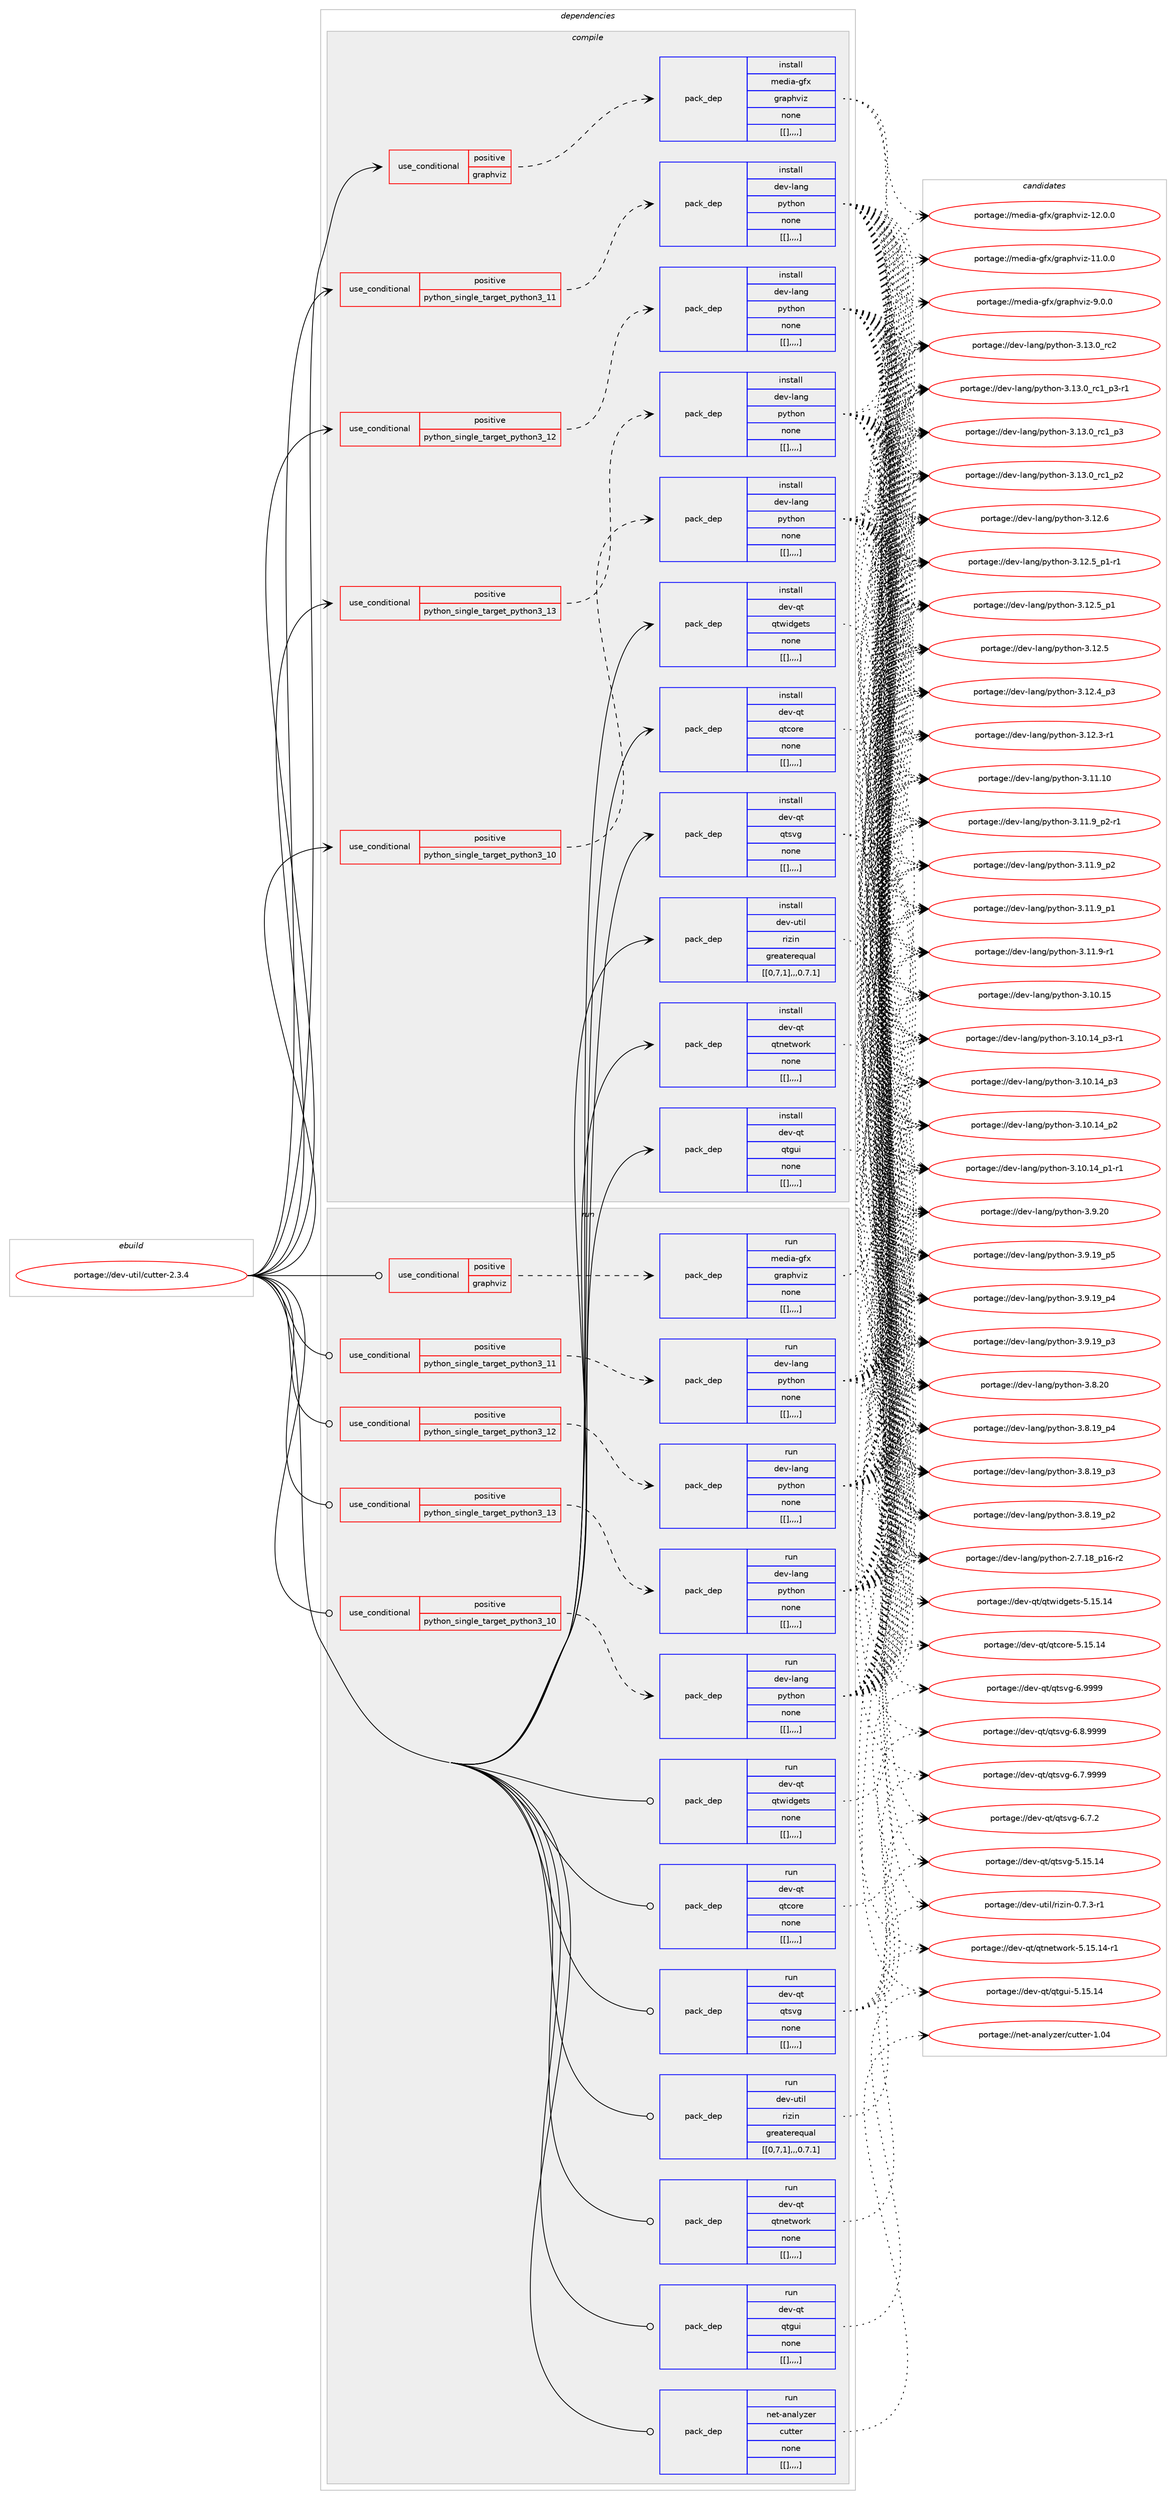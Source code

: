 digraph prolog {

# *************
# Graph options
# *************

newrank=true;
concentrate=true;
compound=true;
graph [rankdir=LR,fontname=Helvetica,fontsize=10,ranksep=1.5];#, ranksep=2.5, nodesep=0.2];
edge  [arrowhead=vee];
node  [fontname=Helvetica,fontsize=10];

# **********
# The ebuild
# **********

subgraph cluster_leftcol {
color=gray;
label=<<i>ebuild</i>>;
id [label="portage://dev-util/cutter-2.3.4", color=red, width=4, href="../dev-util/cutter-2.3.4.svg"];
}

# ****************
# The dependencies
# ****************

subgraph cluster_midcol {
color=gray;
label=<<i>dependencies</i>>;
subgraph cluster_compile {
fillcolor="#eeeeee";
style=filled;
label=<<i>compile</i>>;
subgraph cond61876 {
dependency217246 [label=<<TABLE BORDER="0" CELLBORDER="1" CELLSPACING="0" CELLPADDING="4"><TR><TD ROWSPAN="3" CELLPADDING="10">use_conditional</TD></TR><TR><TD>positive</TD></TR><TR><TD>graphviz</TD></TR></TABLE>>, shape=none, color=red];
subgraph pack153974 {
dependency217247 [label=<<TABLE BORDER="0" CELLBORDER="1" CELLSPACING="0" CELLPADDING="4" WIDTH="220"><TR><TD ROWSPAN="6" CELLPADDING="30">pack_dep</TD></TR><TR><TD WIDTH="110">install</TD></TR><TR><TD>media-gfx</TD></TR><TR><TD>graphviz</TD></TR><TR><TD>none</TD></TR><TR><TD>[[],,,,]</TD></TR></TABLE>>, shape=none, color=blue];
}
dependency217246:e -> dependency217247:w [weight=20,style="dashed",arrowhead="vee"];
}
id:e -> dependency217246:w [weight=20,style="solid",arrowhead="vee"];
subgraph cond61877 {
dependency217248 [label=<<TABLE BORDER="0" CELLBORDER="1" CELLSPACING="0" CELLPADDING="4"><TR><TD ROWSPAN="3" CELLPADDING="10">use_conditional</TD></TR><TR><TD>positive</TD></TR><TR><TD>python_single_target_python3_10</TD></TR></TABLE>>, shape=none, color=red];
subgraph pack153975 {
dependency217249 [label=<<TABLE BORDER="0" CELLBORDER="1" CELLSPACING="0" CELLPADDING="4" WIDTH="220"><TR><TD ROWSPAN="6" CELLPADDING="30">pack_dep</TD></TR><TR><TD WIDTH="110">install</TD></TR><TR><TD>dev-lang</TD></TR><TR><TD>python</TD></TR><TR><TD>none</TD></TR><TR><TD>[[],,,,]</TD></TR></TABLE>>, shape=none, color=blue];
}
dependency217248:e -> dependency217249:w [weight=20,style="dashed",arrowhead="vee"];
}
id:e -> dependency217248:w [weight=20,style="solid",arrowhead="vee"];
subgraph cond61878 {
dependency217250 [label=<<TABLE BORDER="0" CELLBORDER="1" CELLSPACING="0" CELLPADDING="4"><TR><TD ROWSPAN="3" CELLPADDING="10">use_conditional</TD></TR><TR><TD>positive</TD></TR><TR><TD>python_single_target_python3_11</TD></TR></TABLE>>, shape=none, color=red];
subgraph pack153976 {
dependency217251 [label=<<TABLE BORDER="0" CELLBORDER="1" CELLSPACING="0" CELLPADDING="4" WIDTH="220"><TR><TD ROWSPAN="6" CELLPADDING="30">pack_dep</TD></TR><TR><TD WIDTH="110">install</TD></TR><TR><TD>dev-lang</TD></TR><TR><TD>python</TD></TR><TR><TD>none</TD></TR><TR><TD>[[],,,,]</TD></TR></TABLE>>, shape=none, color=blue];
}
dependency217250:e -> dependency217251:w [weight=20,style="dashed",arrowhead="vee"];
}
id:e -> dependency217250:w [weight=20,style="solid",arrowhead="vee"];
subgraph cond61879 {
dependency217252 [label=<<TABLE BORDER="0" CELLBORDER="1" CELLSPACING="0" CELLPADDING="4"><TR><TD ROWSPAN="3" CELLPADDING="10">use_conditional</TD></TR><TR><TD>positive</TD></TR><TR><TD>python_single_target_python3_12</TD></TR></TABLE>>, shape=none, color=red];
subgraph pack153977 {
dependency217253 [label=<<TABLE BORDER="0" CELLBORDER="1" CELLSPACING="0" CELLPADDING="4" WIDTH="220"><TR><TD ROWSPAN="6" CELLPADDING="30">pack_dep</TD></TR><TR><TD WIDTH="110">install</TD></TR><TR><TD>dev-lang</TD></TR><TR><TD>python</TD></TR><TR><TD>none</TD></TR><TR><TD>[[],,,,]</TD></TR></TABLE>>, shape=none, color=blue];
}
dependency217252:e -> dependency217253:w [weight=20,style="dashed",arrowhead="vee"];
}
id:e -> dependency217252:w [weight=20,style="solid",arrowhead="vee"];
subgraph cond61880 {
dependency217254 [label=<<TABLE BORDER="0" CELLBORDER="1" CELLSPACING="0" CELLPADDING="4"><TR><TD ROWSPAN="3" CELLPADDING="10">use_conditional</TD></TR><TR><TD>positive</TD></TR><TR><TD>python_single_target_python3_13</TD></TR></TABLE>>, shape=none, color=red];
subgraph pack153978 {
dependency217255 [label=<<TABLE BORDER="0" CELLBORDER="1" CELLSPACING="0" CELLPADDING="4" WIDTH="220"><TR><TD ROWSPAN="6" CELLPADDING="30">pack_dep</TD></TR><TR><TD WIDTH="110">install</TD></TR><TR><TD>dev-lang</TD></TR><TR><TD>python</TD></TR><TR><TD>none</TD></TR><TR><TD>[[],,,,]</TD></TR></TABLE>>, shape=none, color=blue];
}
dependency217254:e -> dependency217255:w [weight=20,style="dashed",arrowhead="vee"];
}
id:e -> dependency217254:w [weight=20,style="solid",arrowhead="vee"];
subgraph pack153979 {
dependency217256 [label=<<TABLE BORDER="0" CELLBORDER="1" CELLSPACING="0" CELLPADDING="4" WIDTH="220"><TR><TD ROWSPAN="6" CELLPADDING="30">pack_dep</TD></TR><TR><TD WIDTH="110">install</TD></TR><TR><TD>dev-qt</TD></TR><TR><TD>qtcore</TD></TR><TR><TD>none</TD></TR><TR><TD>[[],,,,]</TD></TR></TABLE>>, shape=none, color=blue];
}
id:e -> dependency217256:w [weight=20,style="solid",arrowhead="vee"];
subgraph pack153980 {
dependency217257 [label=<<TABLE BORDER="0" CELLBORDER="1" CELLSPACING="0" CELLPADDING="4" WIDTH="220"><TR><TD ROWSPAN="6" CELLPADDING="30">pack_dep</TD></TR><TR><TD WIDTH="110">install</TD></TR><TR><TD>dev-qt</TD></TR><TR><TD>qtgui</TD></TR><TR><TD>none</TD></TR><TR><TD>[[],,,,]</TD></TR></TABLE>>, shape=none, color=blue];
}
id:e -> dependency217257:w [weight=20,style="solid",arrowhead="vee"];
subgraph pack153981 {
dependency217258 [label=<<TABLE BORDER="0" CELLBORDER="1" CELLSPACING="0" CELLPADDING="4" WIDTH="220"><TR><TD ROWSPAN="6" CELLPADDING="30">pack_dep</TD></TR><TR><TD WIDTH="110">install</TD></TR><TR><TD>dev-qt</TD></TR><TR><TD>qtnetwork</TD></TR><TR><TD>none</TD></TR><TR><TD>[[],,,,]</TD></TR></TABLE>>, shape=none, color=blue];
}
id:e -> dependency217258:w [weight=20,style="solid",arrowhead="vee"];
subgraph pack153982 {
dependency217259 [label=<<TABLE BORDER="0" CELLBORDER="1" CELLSPACING="0" CELLPADDING="4" WIDTH="220"><TR><TD ROWSPAN="6" CELLPADDING="30">pack_dep</TD></TR><TR><TD WIDTH="110">install</TD></TR><TR><TD>dev-qt</TD></TR><TR><TD>qtsvg</TD></TR><TR><TD>none</TD></TR><TR><TD>[[],,,,]</TD></TR></TABLE>>, shape=none, color=blue];
}
id:e -> dependency217259:w [weight=20,style="solid",arrowhead="vee"];
subgraph pack153983 {
dependency217260 [label=<<TABLE BORDER="0" CELLBORDER="1" CELLSPACING="0" CELLPADDING="4" WIDTH="220"><TR><TD ROWSPAN="6" CELLPADDING="30">pack_dep</TD></TR><TR><TD WIDTH="110">install</TD></TR><TR><TD>dev-qt</TD></TR><TR><TD>qtwidgets</TD></TR><TR><TD>none</TD></TR><TR><TD>[[],,,,]</TD></TR></TABLE>>, shape=none, color=blue];
}
id:e -> dependency217260:w [weight=20,style="solid",arrowhead="vee"];
subgraph pack153984 {
dependency217261 [label=<<TABLE BORDER="0" CELLBORDER="1" CELLSPACING="0" CELLPADDING="4" WIDTH="220"><TR><TD ROWSPAN="6" CELLPADDING="30">pack_dep</TD></TR><TR><TD WIDTH="110">install</TD></TR><TR><TD>dev-util</TD></TR><TR><TD>rizin</TD></TR><TR><TD>greaterequal</TD></TR><TR><TD>[[0,7,1],,,0.7.1]</TD></TR></TABLE>>, shape=none, color=blue];
}
id:e -> dependency217261:w [weight=20,style="solid",arrowhead="vee"];
}
subgraph cluster_compileandrun {
fillcolor="#eeeeee";
style=filled;
label=<<i>compile and run</i>>;
}
subgraph cluster_run {
fillcolor="#eeeeee";
style=filled;
label=<<i>run</i>>;
subgraph cond61881 {
dependency217262 [label=<<TABLE BORDER="0" CELLBORDER="1" CELLSPACING="0" CELLPADDING="4"><TR><TD ROWSPAN="3" CELLPADDING="10">use_conditional</TD></TR><TR><TD>positive</TD></TR><TR><TD>graphviz</TD></TR></TABLE>>, shape=none, color=red];
subgraph pack153985 {
dependency217263 [label=<<TABLE BORDER="0" CELLBORDER="1" CELLSPACING="0" CELLPADDING="4" WIDTH="220"><TR><TD ROWSPAN="6" CELLPADDING="30">pack_dep</TD></TR><TR><TD WIDTH="110">run</TD></TR><TR><TD>media-gfx</TD></TR><TR><TD>graphviz</TD></TR><TR><TD>none</TD></TR><TR><TD>[[],,,,]</TD></TR></TABLE>>, shape=none, color=blue];
}
dependency217262:e -> dependency217263:w [weight=20,style="dashed",arrowhead="vee"];
}
id:e -> dependency217262:w [weight=20,style="solid",arrowhead="odot"];
subgraph cond61882 {
dependency217264 [label=<<TABLE BORDER="0" CELLBORDER="1" CELLSPACING="0" CELLPADDING="4"><TR><TD ROWSPAN="3" CELLPADDING="10">use_conditional</TD></TR><TR><TD>positive</TD></TR><TR><TD>python_single_target_python3_10</TD></TR></TABLE>>, shape=none, color=red];
subgraph pack153986 {
dependency217265 [label=<<TABLE BORDER="0" CELLBORDER="1" CELLSPACING="0" CELLPADDING="4" WIDTH="220"><TR><TD ROWSPAN="6" CELLPADDING="30">pack_dep</TD></TR><TR><TD WIDTH="110">run</TD></TR><TR><TD>dev-lang</TD></TR><TR><TD>python</TD></TR><TR><TD>none</TD></TR><TR><TD>[[],,,,]</TD></TR></TABLE>>, shape=none, color=blue];
}
dependency217264:e -> dependency217265:w [weight=20,style="dashed",arrowhead="vee"];
}
id:e -> dependency217264:w [weight=20,style="solid",arrowhead="odot"];
subgraph cond61883 {
dependency217266 [label=<<TABLE BORDER="0" CELLBORDER="1" CELLSPACING="0" CELLPADDING="4"><TR><TD ROWSPAN="3" CELLPADDING="10">use_conditional</TD></TR><TR><TD>positive</TD></TR><TR><TD>python_single_target_python3_11</TD></TR></TABLE>>, shape=none, color=red];
subgraph pack153987 {
dependency217267 [label=<<TABLE BORDER="0" CELLBORDER="1" CELLSPACING="0" CELLPADDING="4" WIDTH="220"><TR><TD ROWSPAN="6" CELLPADDING="30">pack_dep</TD></TR><TR><TD WIDTH="110">run</TD></TR><TR><TD>dev-lang</TD></TR><TR><TD>python</TD></TR><TR><TD>none</TD></TR><TR><TD>[[],,,,]</TD></TR></TABLE>>, shape=none, color=blue];
}
dependency217266:e -> dependency217267:w [weight=20,style="dashed",arrowhead="vee"];
}
id:e -> dependency217266:w [weight=20,style="solid",arrowhead="odot"];
subgraph cond61884 {
dependency217268 [label=<<TABLE BORDER="0" CELLBORDER="1" CELLSPACING="0" CELLPADDING="4"><TR><TD ROWSPAN="3" CELLPADDING="10">use_conditional</TD></TR><TR><TD>positive</TD></TR><TR><TD>python_single_target_python3_12</TD></TR></TABLE>>, shape=none, color=red];
subgraph pack153988 {
dependency217269 [label=<<TABLE BORDER="0" CELLBORDER="1" CELLSPACING="0" CELLPADDING="4" WIDTH="220"><TR><TD ROWSPAN="6" CELLPADDING="30">pack_dep</TD></TR><TR><TD WIDTH="110">run</TD></TR><TR><TD>dev-lang</TD></TR><TR><TD>python</TD></TR><TR><TD>none</TD></TR><TR><TD>[[],,,,]</TD></TR></TABLE>>, shape=none, color=blue];
}
dependency217268:e -> dependency217269:w [weight=20,style="dashed",arrowhead="vee"];
}
id:e -> dependency217268:w [weight=20,style="solid",arrowhead="odot"];
subgraph cond61885 {
dependency217270 [label=<<TABLE BORDER="0" CELLBORDER="1" CELLSPACING="0" CELLPADDING="4"><TR><TD ROWSPAN="3" CELLPADDING="10">use_conditional</TD></TR><TR><TD>positive</TD></TR><TR><TD>python_single_target_python3_13</TD></TR></TABLE>>, shape=none, color=red];
subgraph pack153989 {
dependency217271 [label=<<TABLE BORDER="0" CELLBORDER="1" CELLSPACING="0" CELLPADDING="4" WIDTH="220"><TR><TD ROWSPAN="6" CELLPADDING="30">pack_dep</TD></TR><TR><TD WIDTH="110">run</TD></TR><TR><TD>dev-lang</TD></TR><TR><TD>python</TD></TR><TR><TD>none</TD></TR><TR><TD>[[],,,,]</TD></TR></TABLE>>, shape=none, color=blue];
}
dependency217270:e -> dependency217271:w [weight=20,style="dashed",arrowhead="vee"];
}
id:e -> dependency217270:w [weight=20,style="solid",arrowhead="odot"];
subgraph pack153990 {
dependency217272 [label=<<TABLE BORDER="0" CELLBORDER="1" CELLSPACING="0" CELLPADDING="4" WIDTH="220"><TR><TD ROWSPAN="6" CELLPADDING="30">pack_dep</TD></TR><TR><TD WIDTH="110">run</TD></TR><TR><TD>dev-qt</TD></TR><TR><TD>qtcore</TD></TR><TR><TD>none</TD></TR><TR><TD>[[],,,,]</TD></TR></TABLE>>, shape=none, color=blue];
}
id:e -> dependency217272:w [weight=20,style="solid",arrowhead="odot"];
subgraph pack153991 {
dependency217273 [label=<<TABLE BORDER="0" CELLBORDER="1" CELLSPACING="0" CELLPADDING="4" WIDTH="220"><TR><TD ROWSPAN="6" CELLPADDING="30">pack_dep</TD></TR><TR><TD WIDTH="110">run</TD></TR><TR><TD>dev-qt</TD></TR><TR><TD>qtgui</TD></TR><TR><TD>none</TD></TR><TR><TD>[[],,,,]</TD></TR></TABLE>>, shape=none, color=blue];
}
id:e -> dependency217273:w [weight=20,style="solid",arrowhead="odot"];
subgraph pack153992 {
dependency217274 [label=<<TABLE BORDER="0" CELLBORDER="1" CELLSPACING="0" CELLPADDING="4" WIDTH="220"><TR><TD ROWSPAN="6" CELLPADDING="30">pack_dep</TD></TR><TR><TD WIDTH="110">run</TD></TR><TR><TD>dev-qt</TD></TR><TR><TD>qtnetwork</TD></TR><TR><TD>none</TD></TR><TR><TD>[[],,,,]</TD></TR></TABLE>>, shape=none, color=blue];
}
id:e -> dependency217274:w [weight=20,style="solid",arrowhead="odot"];
subgraph pack153993 {
dependency217275 [label=<<TABLE BORDER="0" CELLBORDER="1" CELLSPACING="0" CELLPADDING="4" WIDTH="220"><TR><TD ROWSPAN="6" CELLPADDING="30">pack_dep</TD></TR><TR><TD WIDTH="110">run</TD></TR><TR><TD>dev-qt</TD></TR><TR><TD>qtsvg</TD></TR><TR><TD>none</TD></TR><TR><TD>[[],,,,]</TD></TR></TABLE>>, shape=none, color=blue];
}
id:e -> dependency217275:w [weight=20,style="solid",arrowhead="odot"];
subgraph pack153994 {
dependency217276 [label=<<TABLE BORDER="0" CELLBORDER="1" CELLSPACING="0" CELLPADDING="4" WIDTH="220"><TR><TD ROWSPAN="6" CELLPADDING="30">pack_dep</TD></TR><TR><TD WIDTH="110">run</TD></TR><TR><TD>dev-qt</TD></TR><TR><TD>qtwidgets</TD></TR><TR><TD>none</TD></TR><TR><TD>[[],,,,]</TD></TR></TABLE>>, shape=none, color=blue];
}
id:e -> dependency217276:w [weight=20,style="solid",arrowhead="odot"];
subgraph pack153995 {
dependency217277 [label=<<TABLE BORDER="0" CELLBORDER="1" CELLSPACING="0" CELLPADDING="4" WIDTH="220"><TR><TD ROWSPAN="6" CELLPADDING="30">pack_dep</TD></TR><TR><TD WIDTH="110">run</TD></TR><TR><TD>dev-util</TD></TR><TR><TD>rizin</TD></TR><TR><TD>greaterequal</TD></TR><TR><TD>[[0,7,1],,,0.7.1]</TD></TR></TABLE>>, shape=none, color=blue];
}
id:e -> dependency217277:w [weight=20,style="solid",arrowhead="odot"];
subgraph pack153996 {
dependency217278 [label=<<TABLE BORDER="0" CELLBORDER="1" CELLSPACING="0" CELLPADDING="4" WIDTH="220"><TR><TD ROWSPAN="6" CELLPADDING="30">pack_dep</TD></TR><TR><TD WIDTH="110">run</TD></TR><TR><TD>net-analyzer</TD></TR><TR><TD>cutter</TD></TR><TR><TD>none</TD></TR><TR><TD>[[],,,,]</TD></TR></TABLE>>, shape=none, color=blue];
}
id:e -> dependency217278:w [weight=20,style="solid",arrowhead="odot"];
}
}

# **************
# The candidates
# **************

subgraph cluster_choices {
rank=same;
color=gray;
label=<<i>candidates</i>>;

subgraph choice153974 {
color=black;
nodesep=1;
choice1091011001059745103102120471031149711210411810512245495046484648 [label="portage://media-gfx/graphviz-12.0.0", color=red, width=4,href="../media-gfx/graphviz-12.0.0.svg"];
choice1091011001059745103102120471031149711210411810512245494946484648 [label="portage://media-gfx/graphviz-11.0.0", color=red, width=4,href="../media-gfx/graphviz-11.0.0.svg"];
choice10910110010597451031021204710311497112104118105122455746484648 [label="portage://media-gfx/graphviz-9.0.0", color=red, width=4,href="../media-gfx/graphviz-9.0.0.svg"];
dependency217247:e -> choice1091011001059745103102120471031149711210411810512245495046484648:w [style=dotted,weight="100"];
dependency217247:e -> choice1091011001059745103102120471031149711210411810512245494946484648:w [style=dotted,weight="100"];
dependency217247:e -> choice10910110010597451031021204710311497112104118105122455746484648:w [style=dotted,weight="100"];
}
subgraph choice153975 {
color=black;
nodesep=1;
choice10010111845108971101034711212111610411111045514649514648951149950 [label="portage://dev-lang/python-3.13.0_rc2", color=red, width=4,href="../dev-lang/python-3.13.0_rc2.svg"];
choice1001011184510897110103471121211161041111104551464951464895114994995112514511449 [label="portage://dev-lang/python-3.13.0_rc1_p3-r1", color=red, width=4,href="../dev-lang/python-3.13.0_rc1_p3-r1.svg"];
choice100101118451089711010347112121116104111110455146495146489511499499511251 [label="portage://dev-lang/python-3.13.0_rc1_p3", color=red, width=4,href="../dev-lang/python-3.13.0_rc1_p3.svg"];
choice100101118451089711010347112121116104111110455146495146489511499499511250 [label="portage://dev-lang/python-3.13.0_rc1_p2", color=red, width=4,href="../dev-lang/python-3.13.0_rc1_p2.svg"];
choice10010111845108971101034711212111610411111045514649504654 [label="portage://dev-lang/python-3.12.6", color=red, width=4,href="../dev-lang/python-3.12.6.svg"];
choice1001011184510897110103471121211161041111104551464950465395112494511449 [label="portage://dev-lang/python-3.12.5_p1-r1", color=red, width=4,href="../dev-lang/python-3.12.5_p1-r1.svg"];
choice100101118451089711010347112121116104111110455146495046539511249 [label="portage://dev-lang/python-3.12.5_p1", color=red, width=4,href="../dev-lang/python-3.12.5_p1.svg"];
choice10010111845108971101034711212111610411111045514649504653 [label="portage://dev-lang/python-3.12.5", color=red, width=4,href="../dev-lang/python-3.12.5.svg"];
choice100101118451089711010347112121116104111110455146495046529511251 [label="portage://dev-lang/python-3.12.4_p3", color=red, width=4,href="../dev-lang/python-3.12.4_p3.svg"];
choice100101118451089711010347112121116104111110455146495046514511449 [label="portage://dev-lang/python-3.12.3-r1", color=red, width=4,href="../dev-lang/python-3.12.3-r1.svg"];
choice1001011184510897110103471121211161041111104551464949464948 [label="portage://dev-lang/python-3.11.10", color=red, width=4,href="../dev-lang/python-3.11.10.svg"];
choice1001011184510897110103471121211161041111104551464949465795112504511449 [label="portage://dev-lang/python-3.11.9_p2-r1", color=red, width=4,href="../dev-lang/python-3.11.9_p2-r1.svg"];
choice100101118451089711010347112121116104111110455146494946579511250 [label="portage://dev-lang/python-3.11.9_p2", color=red, width=4,href="../dev-lang/python-3.11.9_p2.svg"];
choice100101118451089711010347112121116104111110455146494946579511249 [label="portage://dev-lang/python-3.11.9_p1", color=red, width=4,href="../dev-lang/python-3.11.9_p1.svg"];
choice100101118451089711010347112121116104111110455146494946574511449 [label="portage://dev-lang/python-3.11.9-r1", color=red, width=4,href="../dev-lang/python-3.11.9-r1.svg"];
choice1001011184510897110103471121211161041111104551464948464953 [label="portage://dev-lang/python-3.10.15", color=red, width=4,href="../dev-lang/python-3.10.15.svg"];
choice100101118451089711010347112121116104111110455146494846495295112514511449 [label="portage://dev-lang/python-3.10.14_p3-r1", color=red, width=4,href="../dev-lang/python-3.10.14_p3-r1.svg"];
choice10010111845108971101034711212111610411111045514649484649529511251 [label="portage://dev-lang/python-3.10.14_p3", color=red, width=4,href="../dev-lang/python-3.10.14_p3.svg"];
choice10010111845108971101034711212111610411111045514649484649529511250 [label="portage://dev-lang/python-3.10.14_p2", color=red, width=4,href="../dev-lang/python-3.10.14_p2.svg"];
choice100101118451089711010347112121116104111110455146494846495295112494511449 [label="portage://dev-lang/python-3.10.14_p1-r1", color=red, width=4,href="../dev-lang/python-3.10.14_p1-r1.svg"];
choice10010111845108971101034711212111610411111045514657465048 [label="portage://dev-lang/python-3.9.20", color=red, width=4,href="../dev-lang/python-3.9.20.svg"];
choice100101118451089711010347112121116104111110455146574649579511253 [label="portage://dev-lang/python-3.9.19_p5", color=red, width=4,href="../dev-lang/python-3.9.19_p5.svg"];
choice100101118451089711010347112121116104111110455146574649579511252 [label="portage://dev-lang/python-3.9.19_p4", color=red, width=4,href="../dev-lang/python-3.9.19_p4.svg"];
choice100101118451089711010347112121116104111110455146574649579511251 [label="portage://dev-lang/python-3.9.19_p3", color=red, width=4,href="../dev-lang/python-3.9.19_p3.svg"];
choice10010111845108971101034711212111610411111045514656465048 [label="portage://dev-lang/python-3.8.20", color=red, width=4,href="../dev-lang/python-3.8.20.svg"];
choice100101118451089711010347112121116104111110455146564649579511252 [label="portage://dev-lang/python-3.8.19_p4", color=red, width=4,href="../dev-lang/python-3.8.19_p4.svg"];
choice100101118451089711010347112121116104111110455146564649579511251 [label="portage://dev-lang/python-3.8.19_p3", color=red, width=4,href="../dev-lang/python-3.8.19_p3.svg"];
choice100101118451089711010347112121116104111110455146564649579511250 [label="portage://dev-lang/python-3.8.19_p2", color=red, width=4,href="../dev-lang/python-3.8.19_p2.svg"];
choice100101118451089711010347112121116104111110455046554649569511249544511450 [label="portage://dev-lang/python-2.7.18_p16-r2", color=red, width=4,href="../dev-lang/python-2.7.18_p16-r2.svg"];
dependency217249:e -> choice10010111845108971101034711212111610411111045514649514648951149950:w [style=dotted,weight="100"];
dependency217249:e -> choice1001011184510897110103471121211161041111104551464951464895114994995112514511449:w [style=dotted,weight="100"];
dependency217249:e -> choice100101118451089711010347112121116104111110455146495146489511499499511251:w [style=dotted,weight="100"];
dependency217249:e -> choice100101118451089711010347112121116104111110455146495146489511499499511250:w [style=dotted,weight="100"];
dependency217249:e -> choice10010111845108971101034711212111610411111045514649504654:w [style=dotted,weight="100"];
dependency217249:e -> choice1001011184510897110103471121211161041111104551464950465395112494511449:w [style=dotted,weight="100"];
dependency217249:e -> choice100101118451089711010347112121116104111110455146495046539511249:w [style=dotted,weight="100"];
dependency217249:e -> choice10010111845108971101034711212111610411111045514649504653:w [style=dotted,weight="100"];
dependency217249:e -> choice100101118451089711010347112121116104111110455146495046529511251:w [style=dotted,weight="100"];
dependency217249:e -> choice100101118451089711010347112121116104111110455146495046514511449:w [style=dotted,weight="100"];
dependency217249:e -> choice1001011184510897110103471121211161041111104551464949464948:w [style=dotted,weight="100"];
dependency217249:e -> choice1001011184510897110103471121211161041111104551464949465795112504511449:w [style=dotted,weight="100"];
dependency217249:e -> choice100101118451089711010347112121116104111110455146494946579511250:w [style=dotted,weight="100"];
dependency217249:e -> choice100101118451089711010347112121116104111110455146494946579511249:w [style=dotted,weight="100"];
dependency217249:e -> choice100101118451089711010347112121116104111110455146494946574511449:w [style=dotted,weight="100"];
dependency217249:e -> choice1001011184510897110103471121211161041111104551464948464953:w [style=dotted,weight="100"];
dependency217249:e -> choice100101118451089711010347112121116104111110455146494846495295112514511449:w [style=dotted,weight="100"];
dependency217249:e -> choice10010111845108971101034711212111610411111045514649484649529511251:w [style=dotted,weight="100"];
dependency217249:e -> choice10010111845108971101034711212111610411111045514649484649529511250:w [style=dotted,weight="100"];
dependency217249:e -> choice100101118451089711010347112121116104111110455146494846495295112494511449:w [style=dotted,weight="100"];
dependency217249:e -> choice10010111845108971101034711212111610411111045514657465048:w [style=dotted,weight="100"];
dependency217249:e -> choice100101118451089711010347112121116104111110455146574649579511253:w [style=dotted,weight="100"];
dependency217249:e -> choice100101118451089711010347112121116104111110455146574649579511252:w [style=dotted,weight="100"];
dependency217249:e -> choice100101118451089711010347112121116104111110455146574649579511251:w [style=dotted,weight="100"];
dependency217249:e -> choice10010111845108971101034711212111610411111045514656465048:w [style=dotted,weight="100"];
dependency217249:e -> choice100101118451089711010347112121116104111110455146564649579511252:w [style=dotted,weight="100"];
dependency217249:e -> choice100101118451089711010347112121116104111110455146564649579511251:w [style=dotted,weight="100"];
dependency217249:e -> choice100101118451089711010347112121116104111110455146564649579511250:w [style=dotted,weight="100"];
dependency217249:e -> choice100101118451089711010347112121116104111110455046554649569511249544511450:w [style=dotted,weight="100"];
}
subgraph choice153976 {
color=black;
nodesep=1;
choice10010111845108971101034711212111610411111045514649514648951149950 [label="portage://dev-lang/python-3.13.0_rc2", color=red, width=4,href="../dev-lang/python-3.13.0_rc2.svg"];
choice1001011184510897110103471121211161041111104551464951464895114994995112514511449 [label="portage://dev-lang/python-3.13.0_rc1_p3-r1", color=red, width=4,href="../dev-lang/python-3.13.0_rc1_p3-r1.svg"];
choice100101118451089711010347112121116104111110455146495146489511499499511251 [label="portage://dev-lang/python-3.13.0_rc1_p3", color=red, width=4,href="../dev-lang/python-3.13.0_rc1_p3.svg"];
choice100101118451089711010347112121116104111110455146495146489511499499511250 [label="portage://dev-lang/python-3.13.0_rc1_p2", color=red, width=4,href="../dev-lang/python-3.13.0_rc1_p2.svg"];
choice10010111845108971101034711212111610411111045514649504654 [label="portage://dev-lang/python-3.12.6", color=red, width=4,href="../dev-lang/python-3.12.6.svg"];
choice1001011184510897110103471121211161041111104551464950465395112494511449 [label="portage://dev-lang/python-3.12.5_p1-r1", color=red, width=4,href="../dev-lang/python-3.12.5_p1-r1.svg"];
choice100101118451089711010347112121116104111110455146495046539511249 [label="portage://dev-lang/python-3.12.5_p1", color=red, width=4,href="../dev-lang/python-3.12.5_p1.svg"];
choice10010111845108971101034711212111610411111045514649504653 [label="portage://dev-lang/python-3.12.5", color=red, width=4,href="../dev-lang/python-3.12.5.svg"];
choice100101118451089711010347112121116104111110455146495046529511251 [label="portage://dev-lang/python-3.12.4_p3", color=red, width=4,href="../dev-lang/python-3.12.4_p3.svg"];
choice100101118451089711010347112121116104111110455146495046514511449 [label="portage://dev-lang/python-3.12.3-r1", color=red, width=4,href="../dev-lang/python-3.12.3-r1.svg"];
choice1001011184510897110103471121211161041111104551464949464948 [label="portage://dev-lang/python-3.11.10", color=red, width=4,href="../dev-lang/python-3.11.10.svg"];
choice1001011184510897110103471121211161041111104551464949465795112504511449 [label="portage://dev-lang/python-3.11.9_p2-r1", color=red, width=4,href="../dev-lang/python-3.11.9_p2-r1.svg"];
choice100101118451089711010347112121116104111110455146494946579511250 [label="portage://dev-lang/python-3.11.9_p2", color=red, width=4,href="../dev-lang/python-3.11.9_p2.svg"];
choice100101118451089711010347112121116104111110455146494946579511249 [label="portage://dev-lang/python-3.11.9_p1", color=red, width=4,href="../dev-lang/python-3.11.9_p1.svg"];
choice100101118451089711010347112121116104111110455146494946574511449 [label="portage://dev-lang/python-3.11.9-r1", color=red, width=4,href="../dev-lang/python-3.11.9-r1.svg"];
choice1001011184510897110103471121211161041111104551464948464953 [label="portage://dev-lang/python-3.10.15", color=red, width=4,href="../dev-lang/python-3.10.15.svg"];
choice100101118451089711010347112121116104111110455146494846495295112514511449 [label="portage://dev-lang/python-3.10.14_p3-r1", color=red, width=4,href="../dev-lang/python-3.10.14_p3-r1.svg"];
choice10010111845108971101034711212111610411111045514649484649529511251 [label="portage://dev-lang/python-3.10.14_p3", color=red, width=4,href="../dev-lang/python-3.10.14_p3.svg"];
choice10010111845108971101034711212111610411111045514649484649529511250 [label="portage://dev-lang/python-3.10.14_p2", color=red, width=4,href="../dev-lang/python-3.10.14_p2.svg"];
choice100101118451089711010347112121116104111110455146494846495295112494511449 [label="portage://dev-lang/python-3.10.14_p1-r1", color=red, width=4,href="../dev-lang/python-3.10.14_p1-r1.svg"];
choice10010111845108971101034711212111610411111045514657465048 [label="portage://dev-lang/python-3.9.20", color=red, width=4,href="../dev-lang/python-3.9.20.svg"];
choice100101118451089711010347112121116104111110455146574649579511253 [label="portage://dev-lang/python-3.9.19_p5", color=red, width=4,href="../dev-lang/python-3.9.19_p5.svg"];
choice100101118451089711010347112121116104111110455146574649579511252 [label="portage://dev-lang/python-3.9.19_p4", color=red, width=4,href="../dev-lang/python-3.9.19_p4.svg"];
choice100101118451089711010347112121116104111110455146574649579511251 [label="portage://dev-lang/python-3.9.19_p3", color=red, width=4,href="../dev-lang/python-3.9.19_p3.svg"];
choice10010111845108971101034711212111610411111045514656465048 [label="portage://dev-lang/python-3.8.20", color=red, width=4,href="../dev-lang/python-3.8.20.svg"];
choice100101118451089711010347112121116104111110455146564649579511252 [label="portage://dev-lang/python-3.8.19_p4", color=red, width=4,href="../dev-lang/python-3.8.19_p4.svg"];
choice100101118451089711010347112121116104111110455146564649579511251 [label="portage://dev-lang/python-3.8.19_p3", color=red, width=4,href="../dev-lang/python-3.8.19_p3.svg"];
choice100101118451089711010347112121116104111110455146564649579511250 [label="portage://dev-lang/python-3.8.19_p2", color=red, width=4,href="../dev-lang/python-3.8.19_p2.svg"];
choice100101118451089711010347112121116104111110455046554649569511249544511450 [label="portage://dev-lang/python-2.7.18_p16-r2", color=red, width=4,href="../dev-lang/python-2.7.18_p16-r2.svg"];
dependency217251:e -> choice10010111845108971101034711212111610411111045514649514648951149950:w [style=dotted,weight="100"];
dependency217251:e -> choice1001011184510897110103471121211161041111104551464951464895114994995112514511449:w [style=dotted,weight="100"];
dependency217251:e -> choice100101118451089711010347112121116104111110455146495146489511499499511251:w [style=dotted,weight="100"];
dependency217251:e -> choice100101118451089711010347112121116104111110455146495146489511499499511250:w [style=dotted,weight="100"];
dependency217251:e -> choice10010111845108971101034711212111610411111045514649504654:w [style=dotted,weight="100"];
dependency217251:e -> choice1001011184510897110103471121211161041111104551464950465395112494511449:w [style=dotted,weight="100"];
dependency217251:e -> choice100101118451089711010347112121116104111110455146495046539511249:w [style=dotted,weight="100"];
dependency217251:e -> choice10010111845108971101034711212111610411111045514649504653:w [style=dotted,weight="100"];
dependency217251:e -> choice100101118451089711010347112121116104111110455146495046529511251:w [style=dotted,weight="100"];
dependency217251:e -> choice100101118451089711010347112121116104111110455146495046514511449:w [style=dotted,weight="100"];
dependency217251:e -> choice1001011184510897110103471121211161041111104551464949464948:w [style=dotted,weight="100"];
dependency217251:e -> choice1001011184510897110103471121211161041111104551464949465795112504511449:w [style=dotted,weight="100"];
dependency217251:e -> choice100101118451089711010347112121116104111110455146494946579511250:w [style=dotted,weight="100"];
dependency217251:e -> choice100101118451089711010347112121116104111110455146494946579511249:w [style=dotted,weight="100"];
dependency217251:e -> choice100101118451089711010347112121116104111110455146494946574511449:w [style=dotted,weight="100"];
dependency217251:e -> choice1001011184510897110103471121211161041111104551464948464953:w [style=dotted,weight="100"];
dependency217251:e -> choice100101118451089711010347112121116104111110455146494846495295112514511449:w [style=dotted,weight="100"];
dependency217251:e -> choice10010111845108971101034711212111610411111045514649484649529511251:w [style=dotted,weight="100"];
dependency217251:e -> choice10010111845108971101034711212111610411111045514649484649529511250:w [style=dotted,weight="100"];
dependency217251:e -> choice100101118451089711010347112121116104111110455146494846495295112494511449:w [style=dotted,weight="100"];
dependency217251:e -> choice10010111845108971101034711212111610411111045514657465048:w [style=dotted,weight="100"];
dependency217251:e -> choice100101118451089711010347112121116104111110455146574649579511253:w [style=dotted,weight="100"];
dependency217251:e -> choice100101118451089711010347112121116104111110455146574649579511252:w [style=dotted,weight="100"];
dependency217251:e -> choice100101118451089711010347112121116104111110455146574649579511251:w [style=dotted,weight="100"];
dependency217251:e -> choice10010111845108971101034711212111610411111045514656465048:w [style=dotted,weight="100"];
dependency217251:e -> choice100101118451089711010347112121116104111110455146564649579511252:w [style=dotted,weight="100"];
dependency217251:e -> choice100101118451089711010347112121116104111110455146564649579511251:w [style=dotted,weight="100"];
dependency217251:e -> choice100101118451089711010347112121116104111110455146564649579511250:w [style=dotted,weight="100"];
dependency217251:e -> choice100101118451089711010347112121116104111110455046554649569511249544511450:w [style=dotted,weight="100"];
}
subgraph choice153977 {
color=black;
nodesep=1;
choice10010111845108971101034711212111610411111045514649514648951149950 [label="portage://dev-lang/python-3.13.0_rc2", color=red, width=4,href="../dev-lang/python-3.13.0_rc2.svg"];
choice1001011184510897110103471121211161041111104551464951464895114994995112514511449 [label="portage://dev-lang/python-3.13.0_rc1_p3-r1", color=red, width=4,href="../dev-lang/python-3.13.0_rc1_p3-r1.svg"];
choice100101118451089711010347112121116104111110455146495146489511499499511251 [label="portage://dev-lang/python-3.13.0_rc1_p3", color=red, width=4,href="../dev-lang/python-3.13.0_rc1_p3.svg"];
choice100101118451089711010347112121116104111110455146495146489511499499511250 [label="portage://dev-lang/python-3.13.0_rc1_p2", color=red, width=4,href="../dev-lang/python-3.13.0_rc1_p2.svg"];
choice10010111845108971101034711212111610411111045514649504654 [label="portage://dev-lang/python-3.12.6", color=red, width=4,href="../dev-lang/python-3.12.6.svg"];
choice1001011184510897110103471121211161041111104551464950465395112494511449 [label="portage://dev-lang/python-3.12.5_p1-r1", color=red, width=4,href="../dev-lang/python-3.12.5_p1-r1.svg"];
choice100101118451089711010347112121116104111110455146495046539511249 [label="portage://dev-lang/python-3.12.5_p1", color=red, width=4,href="../dev-lang/python-3.12.5_p1.svg"];
choice10010111845108971101034711212111610411111045514649504653 [label="portage://dev-lang/python-3.12.5", color=red, width=4,href="../dev-lang/python-3.12.5.svg"];
choice100101118451089711010347112121116104111110455146495046529511251 [label="portage://dev-lang/python-3.12.4_p3", color=red, width=4,href="../dev-lang/python-3.12.4_p3.svg"];
choice100101118451089711010347112121116104111110455146495046514511449 [label="portage://dev-lang/python-3.12.3-r1", color=red, width=4,href="../dev-lang/python-3.12.3-r1.svg"];
choice1001011184510897110103471121211161041111104551464949464948 [label="portage://dev-lang/python-3.11.10", color=red, width=4,href="../dev-lang/python-3.11.10.svg"];
choice1001011184510897110103471121211161041111104551464949465795112504511449 [label="portage://dev-lang/python-3.11.9_p2-r1", color=red, width=4,href="../dev-lang/python-3.11.9_p2-r1.svg"];
choice100101118451089711010347112121116104111110455146494946579511250 [label="portage://dev-lang/python-3.11.9_p2", color=red, width=4,href="../dev-lang/python-3.11.9_p2.svg"];
choice100101118451089711010347112121116104111110455146494946579511249 [label="portage://dev-lang/python-3.11.9_p1", color=red, width=4,href="../dev-lang/python-3.11.9_p1.svg"];
choice100101118451089711010347112121116104111110455146494946574511449 [label="portage://dev-lang/python-3.11.9-r1", color=red, width=4,href="../dev-lang/python-3.11.9-r1.svg"];
choice1001011184510897110103471121211161041111104551464948464953 [label="portage://dev-lang/python-3.10.15", color=red, width=4,href="../dev-lang/python-3.10.15.svg"];
choice100101118451089711010347112121116104111110455146494846495295112514511449 [label="portage://dev-lang/python-3.10.14_p3-r1", color=red, width=4,href="../dev-lang/python-3.10.14_p3-r1.svg"];
choice10010111845108971101034711212111610411111045514649484649529511251 [label="portage://dev-lang/python-3.10.14_p3", color=red, width=4,href="../dev-lang/python-3.10.14_p3.svg"];
choice10010111845108971101034711212111610411111045514649484649529511250 [label="portage://dev-lang/python-3.10.14_p2", color=red, width=4,href="../dev-lang/python-3.10.14_p2.svg"];
choice100101118451089711010347112121116104111110455146494846495295112494511449 [label="portage://dev-lang/python-3.10.14_p1-r1", color=red, width=4,href="../dev-lang/python-3.10.14_p1-r1.svg"];
choice10010111845108971101034711212111610411111045514657465048 [label="portage://dev-lang/python-3.9.20", color=red, width=4,href="../dev-lang/python-3.9.20.svg"];
choice100101118451089711010347112121116104111110455146574649579511253 [label="portage://dev-lang/python-3.9.19_p5", color=red, width=4,href="../dev-lang/python-3.9.19_p5.svg"];
choice100101118451089711010347112121116104111110455146574649579511252 [label="portage://dev-lang/python-3.9.19_p4", color=red, width=4,href="../dev-lang/python-3.9.19_p4.svg"];
choice100101118451089711010347112121116104111110455146574649579511251 [label="portage://dev-lang/python-3.9.19_p3", color=red, width=4,href="../dev-lang/python-3.9.19_p3.svg"];
choice10010111845108971101034711212111610411111045514656465048 [label="portage://dev-lang/python-3.8.20", color=red, width=4,href="../dev-lang/python-3.8.20.svg"];
choice100101118451089711010347112121116104111110455146564649579511252 [label="portage://dev-lang/python-3.8.19_p4", color=red, width=4,href="../dev-lang/python-3.8.19_p4.svg"];
choice100101118451089711010347112121116104111110455146564649579511251 [label="portage://dev-lang/python-3.8.19_p3", color=red, width=4,href="../dev-lang/python-3.8.19_p3.svg"];
choice100101118451089711010347112121116104111110455146564649579511250 [label="portage://dev-lang/python-3.8.19_p2", color=red, width=4,href="../dev-lang/python-3.8.19_p2.svg"];
choice100101118451089711010347112121116104111110455046554649569511249544511450 [label="portage://dev-lang/python-2.7.18_p16-r2", color=red, width=4,href="../dev-lang/python-2.7.18_p16-r2.svg"];
dependency217253:e -> choice10010111845108971101034711212111610411111045514649514648951149950:w [style=dotted,weight="100"];
dependency217253:e -> choice1001011184510897110103471121211161041111104551464951464895114994995112514511449:w [style=dotted,weight="100"];
dependency217253:e -> choice100101118451089711010347112121116104111110455146495146489511499499511251:w [style=dotted,weight="100"];
dependency217253:e -> choice100101118451089711010347112121116104111110455146495146489511499499511250:w [style=dotted,weight="100"];
dependency217253:e -> choice10010111845108971101034711212111610411111045514649504654:w [style=dotted,weight="100"];
dependency217253:e -> choice1001011184510897110103471121211161041111104551464950465395112494511449:w [style=dotted,weight="100"];
dependency217253:e -> choice100101118451089711010347112121116104111110455146495046539511249:w [style=dotted,weight="100"];
dependency217253:e -> choice10010111845108971101034711212111610411111045514649504653:w [style=dotted,weight="100"];
dependency217253:e -> choice100101118451089711010347112121116104111110455146495046529511251:w [style=dotted,weight="100"];
dependency217253:e -> choice100101118451089711010347112121116104111110455146495046514511449:w [style=dotted,weight="100"];
dependency217253:e -> choice1001011184510897110103471121211161041111104551464949464948:w [style=dotted,weight="100"];
dependency217253:e -> choice1001011184510897110103471121211161041111104551464949465795112504511449:w [style=dotted,weight="100"];
dependency217253:e -> choice100101118451089711010347112121116104111110455146494946579511250:w [style=dotted,weight="100"];
dependency217253:e -> choice100101118451089711010347112121116104111110455146494946579511249:w [style=dotted,weight="100"];
dependency217253:e -> choice100101118451089711010347112121116104111110455146494946574511449:w [style=dotted,weight="100"];
dependency217253:e -> choice1001011184510897110103471121211161041111104551464948464953:w [style=dotted,weight="100"];
dependency217253:e -> choice100101118451089711010347112121116104111110455146494846495295112514511449:w [style=dotted,weight="100"];
dependency217253:e -> choice10010111845108971101034711212111610411111045514649484649529511251:w [style=dotted,weight="100"];
dependency217253:e -> choice10010111845108971101034711212111610411111045514649484649529511250:w [style=dotted,weight="100"];
dependency217253:e -> choice100101118451089711010347112121116104111110455146494846495295112494511449:w [style=dotted,weight="100"];
dependency217253:e -> choice10010111845108971101034711212111610411111045514657465048:w [style=dotted,weight="100"];
dependency217253:e -> choice100101118451089711010347112121116104111110455146574649579511253:w [style=dotted,weight="100"];
dependency217253:e -> choice100101118451089711010347112121116104111110455146574649579511252:w [style=dotted,weight="100"];
dependency217253:e -> choice100101118451089711010347112121116104111110455146574649579511251:w [style=dotted,weight="100"];
dependency217253:e -> choice10010111845108971101034711212111610411111045514656465048:w [style=dotted,weight="100"];
dependency217253:e -> choice100101118451089711010347112121116104111110455146564649579511252:w [style=dotted,weight="100"];
dependency217253:e -> choice100101118451089711010347112121116104111110455146564649579511251:w [style=dotted,weight="100"];
dependency217253:e -> choice100101118451089711010347112121116104111110455146564649579511250:w [style=dotted,weight="100"];
dependency217253:e -> choice100101118451089711010347112121116104111110455046554649569511249544511450:w [style=dotted,weight="100"];
}
subgraph choice153978 {
color=black;
nodesep=1;
choice10010111845108971101034711212111610411111045514649514648951149950 [label="portage://dev-lang/python-3.13.0_rc2", color=red, width=4,href="../dev-lang/python-3.13.0_rc2.svg"];
choice1001011184510897110103471121211161041111104551464951464895114994995112514511449 [label="portage://dev-lang/python-3.13.0_rc1_p3-r1", color=red, width=4,href="../dev-lang/python-3.13.0_rc1_p3-r1.svg"];
choice100101118451089711010347112121116104111110455146495146489511499499511251 [label="portage://dev-lang/python-3.13.0_rc1_p3", color=red, width=4,href="../dev-lang/python-3.13.0_rc1_p3.svg"];
choice100101118451089711010347112121116104111110455146495146489511499499511250 [label="portage://dev-lang/python-3.13.0_rc1_p2", color=red, width=4,href="../dev-lang/python-3.13.0_rc1_p2.svg"];
choice10010111845108971101034711212111610411111045514649504654 [label="portage://dev-lang/python-3.12.6", color=red, width=4,href="../dev-lang/python-3.12.6.svg"];
choice1001011184510897110103471121211161041111104551464950465395112494511449 [label="portage://dev-lang/python-3.12.5_p1-r1", color=red, width=4,href="../dev-lang/python-3.12.5_p1-r1.svg"];
choice100101118451089711010347112121116104111110455146495046539511249 [label="portage://dev-lang/python-3.12.5_p1", color=red, width=4,href="../dev-lang/python-3.12.5_p1.svg"];
choice10010111845108971101034711212111610411111045514649504653 [label="portage://dev-lang/python-3.12.5", color=red, width=4,href="../dev-lang/python-3.12.5.svg"];
choice100101118451089711010347112121116104111110455146495046529511251 [label="portage://dev-lang/python-3.12.4_p3", color=red, width=4,href="../dev-lang/python-3.12.4_p3.svg"];
choice100101118451089711010347112121116104111110455146495046514511449 [label="portage://dev-lang/python-3.12.3-r1", color=red, width=4,href="../dev-lang/python-3.12.3-r1.svg"];
choice1001011184510897110103471121211161041111104551464949464948 [label="portage://dev-lang/python-3.11.10", color=red, width=4,href="../dev-lang/python-3.11.10.svg"];
choice1001011184510897110103471121211161041111104551464949465795112504511449 [label="portage://dev-lang/python-3.11.9_p2-r1", color=red, width=4,href="../dev-lang/python-3.11.9_p2-r1.svg"];
choice100101118451089711010347112121116104111110455146494946579511250 [label="portage://dev-lang/python-3.11.9_p2", color=red, width=4,href="../dev-lang/python-3.11.9_p2.svg"];
choice100101118451089711010347112121116104111110455146494946579511249 [label="portage://dev-lang/python-3.11.9_p1", color=red, width=4,href="../dev-lang/python-3.11.9_p1.svg"];
choice100101118451089711010347112121116104111110455146494946574511449 [label="portage://dev-lang/python-3.11.9-r1", color=red, width=4,href="../dev-lang/python-3.11.9-r1.svg"];
choice1001011184510897110103471121211161041111104551464948464953 [label="portage://dev-lang/python-3.10.15", color=red, width=4,href="../dev-lang/python-3.10.15.svg"];
choice100101118451089711010347112121116104111110455146494846495295112514511449 [label="portage://dev-lang/python-3.10.14_p3-r1", color=red, width=4,href="../dev-lang/python-3.10.14_p3-r1.svg"];
choice10010111845108971101034711212111610411111045514649484649529511251 [label="portage://dev-lang/python-3.10.14_p3", color=red, width=4,href="../dev-lang/python-3.10.14_p3.svg"];
choice10010111845108971101034711212111610411111045514649484649529511250 [label="portage://dev-lang/python-3.10.14_p2", color=red, width=4,href="../dev-lang/python-3.10.14_p2.svg"];
choice100101118451089711010347112121116104111110455146494846495295112494511449 [label="portage://dev-lang/python-3.10.14_p1-r1", color=red, width=4,href="../dev-lang/python-3.10.14_p1-r1.svg"];
choice10010111845108971101034711212111610411111045514657465048 [label="portage://dev-lang/python-3.9.20", color=red, width=4,href="../dev-lang/python-3.9.20.svg"];
choice100101118451089711010347112121116104111110455146574649579511253 [label="portage://dev-lang/python-3.9.19_p5", color=red, width=4,href="../dev-lang/python-3.9.19_p5.svg"];
choice100101118451089711010347112121116104111110455146574649579511252 [label="portage://dev-lang/python-3.9.19_p4", color=red, width=4,href="../dev-lang/python-3.9.19_p4.svg"];
choice100101118451089711010347112121116104111110455146574649579511251 [label="portage://dev-lang/python-3.9.19_p3", color=red, width=4,href="../dev-lang/python-3.9.19_p3.svg"];
choice10010111845108971101034711212111610411111045514656465048 [label="portage://dev-lang/python-3.8.20", color=red, width=4,href="../dev-lang/python-3.8.20.svg"];
choice100101118451089711010347112121116104111110455146564649579511252 [label="portage://dev-lang/python-3.8.19_p4", color=red, width=4,href="../dev-lang/python-3.8.19_p4.svg"];
choice100101118451089711010347112121116104111110455146564649579511251 [label="portage://dev-lang/python-3.8.19_p3", color=red, width=4,href="../dev-lang/python-3.8.19_p3.svg"];
choice100101118451089711010347112121116104111110455146564649579511250 [label="portage://dev-lang/python-3.8.19_p2", color=red, width=4,href="../dev-lang/python-3.8.19_p2.svg"];
choice100101118451089711010347112121116104111110455046554649569511249544511450 [label="portage://dev-lang/python-2.7.18_p16-r2", color=red, width=4,href="../dev-lang/python-2.7.18_p16-r2.svg"];
dependency217255:e -> choice10010111845108971101034711212111610411111045514649514648951149950:w [style=dotted,weight="100"];
dependency217255:e -> choice1001011184510897110103471121211161041111104551464951464895114994995112514511449:w [style=dotted,weight="100"];
dependency217255:e -> choice100101118451089711010347112121116104111110455146495146489511499499511251:w [style=dotted,weight="100"];
dependency217255:e -> choice100101118451089711010347112121116104111110455146495146489511499499511250:w [style=dotted,weight="100"];
dependency217255:e -> choice10010111845108971101034711212111610411111045514649504654:w [style=dotted,weight="100"];
dependency217255:e -> choice1001011184510897110103471121211161041111104551464950465395112494511449:w [style=dotted,weight="100"];
dependency217255:e -> choice100101118451089711010347112121116104111110455146495046539511249:w [style=dotted,weight="100"];
dependency217255:e -> choice10010111845108971101034711212111610411111045514649504653:w [style=dotted,weight="100"];
dependency217255:e -> choice100101118451089711010347112121116104111110455146495046529511251:w [style=dotted,weight="100"];
dependency217255:e -> choice100101118451089711010347112121116104111110455146495046514511449:w [style=dotted,weight="100"];
dependency217255:e -> choice1001011184510897110103471121211161041111104551464949464948:w [style=dotted,weight="100"];
dependency217255:e -> choice1001011184510897110103471121211161041111104551464949465795112504511449:w [style=dotted,weight="100"];
dependency217255:e -> choice100101118451089711010347112121116104111110455146494946579511250:w [style=dotted,weight="100"];
dependency217255:e -> choice100101118451089711010347112121116104111110455146494946579511249:w [style=dotted,weight="100"];
dependency217255:e -> choice100101118451089711010347112121116104111110455146494946574511449:w [style=dotted,weight="100"];
dependency217255:e -> choice1001011184510897110103471121211161041111104551464948464953:w [style=dotted,weight="100"];
dependency217255:e -> choice100101118451089711010347112121116104111110455146494846495295112514511449:w [style=dotted,weight="100"];
dependency217255:e -> choice10010111845108971101034711212111610411111045514649484649529511251:w [style=dotted,weight="100"];
dependency217255:e -> choice10010111845108971101034711212111610411111045514649484649529511250:w [style=dotted,weight="100"];
dependency217255:e -> choice100101118451089711010347112121116104111110455146494846495295112494511449:w [style=dotted,weight="100"];
dependency217255:e -> choice10010111845108971101034711212111610411111045514657465048:w [style=dotted,weight="100"];
dependency217255:e -> choice100101118451089711010347112121116104111110455146574649579511253:w [style=dotted,weight="100"];
dependency217255:e -> choice100101118451089711010347112121116104111110455146574649579511252:w [style=dotted,weight="100"];
dependency217255:e -> choice100101118451089711010347112121116104111110455146574649579511251:w [style=dotted,weight="100"];
dependency217255:e -> choice10010111845108971101034711212111610411111045514656465048:w [style=dotted,weight="100"];
dependency217255:e -> choice100101118451089711010347112121116104111110455146564649579511252:w [style=dotted,weight="100"];
dependency217255:e -> choice100101118451089711010347112121116104111110455146564649579511251:w [style=dotted,weight="100"];
dependency217255:e -> choice100101118451089711010347112121116104111110455146564649579511250:w [style=dotted,weight="100"];
dependency217255:e -> choice100101118451089711010347112121116104111110455046554649569511249544511450:w [style=dotted,weight="100"];
}
subgraph choice153979 {
color=black;
nodesep=1;
choice1001011184511311647113116991111141014553464953464952 [label="portage://dev-qt/qtcore-5.15.14", color=red, width=4,href="../dev-qt/qtcore-5.15.14.svg"];
dependency217256:e -> choice1001011184511311647113116991111141014553464953464952:w [style=dotted,weight="100"];
}
subgraph choice153980 {
color=black;
nodesep=1;
choice10010111845113116471131161031171054553464953464952 [label="portage://dev-qt/qtgui-5.15.14", color=red, width=4,href="../dev-qt/qtgui-5.15.14.svg"];
dependency217257:e -> choice10010111845113116471131161031171054553464953464952:w [style=dotted,weight="100"];
}
subgraph choice153981 {
color=black;
nodesep=1;
choice100101118451131164711311611010111611911111410745534649534649524511449 [label="portage://dev-qt/qtnetwork-5.15.14-r1", color=red, width=4,href="../dev-qt/qtnetwork-5.15.14-r1.svg"];
dependency217258:e -> choice100101118451131164711311611010111611911111410745534649534649524511449:w [style=dotted,weight="100"];
}
subgraph choice153982 {
color=black;
nodesep=1;
choice100101118451131164711311611511810345544657575757 [label="portage://dev-qt/qtsvg-6.9999", color=red, width=4,href="../dev-qt/qtsvg-6.9999.svg"];
choice1001011184511311647113116115118103455446564657575757 [label="portage://dev-qt/qtsvg-6.8.9999", color=red, width=4,href="../dev-qt/qtsvg-6.8.9999.svg"];
choice1001011184511311647113116115118103455446554657575757 [label="portage://dev-qt/qtsvg-6.7.9999", color=red, width=4,href="../dev-qt/qtsvg-6.7.9999.svg"];
choice1001011184511311647113116115118103455446554650 [label="portage://dev-qt/qtsvg-6.7.2", color=red, width=4,href="../dev-qt/qtsvg-6.7.2.svg"];
choice10010111845113116471131161151181034553464953464952 [label="portage://dev-qt/qtsvg-5.15.14", color=red, width=4,href="../dev-qt/qtsvg-5.15.14.svg"];
dependency217259:e -> choice100101118451131164711311611511810345544657575757:w [style=dotted,weight="100"];
dependency217259:e -> choice1001011184511311647113116115118103455446564657575757:w [style=dotted,weight="100"];
dependency217259:e -> choice1001011184511311647113116115118103455446554657575757:w [style=dotted,weight="100"];
dependency217259:e -> choice1001011184511311647113116115118103455446554650:w [style=dotted,weight="100"];
dependency217259:e -> choice10010111845113116471131161151181034553464953464952:w [style=dotted,weight="100"];
}
subgraph choice153983 {
color=black;
nodesep=1;
choice10010111845113116471131161191051001031011161154553464953464952 [label="portage://dev-qt/qtwidgets-5.15.14", color=red, width=4,href="../dev-qt/qtwidgets-5.15.14.svg"];
dependency217260:e -> choice10010111845113116471131161191051001031011161154553464953464952:w [style=dotted,weight="100"];
}
subgraph choice153984 {
color=black;
nodesep=1;
choice10010111845117116105108471141051221051104548465546514511449 [label="portage://dev-util/rizin-0.7.3-r1", color=red, width=4,href="../dev-util/rizin-0.7.3-r1.svg"];
dependency217261:e -> choice10010111845117116105108471141051221051104548465546514511449:w [style=dotted,weight="100"];
}
subgraph choice153985 {
color=black;
nodesep=1;
choice1091011001059745103102120471031149711210411810512245495046484648 [label="portage://media-gfx/graphviz-12.0.0", color=red, width=4,href="../media-gfx/graphviz-12.0.0.svg"];
choice1091011001059745103102120471031149711210411810512245494946484648 [label="portage://media-gfx/graphviz-11.0.0", color=red, width=4,href="../media-gfx/graphviz-11.0.0.svg"];
choice10910110010597451031021204710311497112104118105122455746484648 [label="portage://media-gfx/graphviz-9.0.0", color=red, width=4,href="../media-gfx/graphviz-9.0.0.svg"];
dependency217263:e -> choice1091011001059745103102120471031149711210411810512245495046484648:w [style=dotted,weight="100"];
dependency217263:e -> choice1091011001059745103102120471031149711210411810512245494946484648:w [style=dotted,weight="100"];
dependency217263:e -> choice10910110010597451031021204710311497112104118105122455746484648:w [style=dotted,weight="100"];
}
subgraph choice153986 {
color=black;
nodesep=1;
choice10010111845108971101034711212111610411111045514649514648951149950 [label="portage://dev-lang/python-3.13.0_rc2", color=red, width=4,href="../dev-lang/python-3.13.0_rc2.svg"];
choice1001011184510897110103471121211161041111104551464951464895114994995112514511449 [label="portage://dev-lang/python-3.13.0_rc1_p3-r1", color=red, width=4,href="../dev-lang/python-3.13.0_rc1_p3-r1.svg"];
choice100101118451089711010347112121116104111110455146495146489511499499511251 [label="portage://dev-lang/python-3.13.0_rc1_p3", color=red, width=4,href="../dev-lang/python-3.13.0_rc1_p3.svg"];
choice100101118451089711010347112121116104111110455146495146489511499499511250 [label="portage://dev-lang/python-3.13.0_rc1_p2", color=red, width=4,href="../dev-lang/python-3.13.0_rc1_p2.svg"];
choice10010111845108971101034711212111610411111045514649504654 [label="portage://dev-lang/python-3.12.6", color=red, width=4,href="../dev-lang/python-3.12.6.svg"];
choice1001011184510897110103471121211161041111104551464950465395112494511449 [label="portage://dev-lang/python-3.12.5_p1-r1", color=red, width=4,href="../dev-lang/python-3.12.5_p1-r1.svg"];
choice100101118451089711010347112121116104111110455146495046539511249 [label="portage://dev-lang/python-3.12.5_p1", color=red, width=4,href="../dev-lang/python-3.12.5_p1.svg"];
choice10010111845108971101034711212111610411111045514649504653 [label="portage://dev-lang/python-3.12.5", color=red, width=4,href="../dev-lang/python-3.12.5.svg"];
choice100101118451089711010347112121116104111110455146495046529511251 [label="portage://dev-lang/python-3.12.4_p3", color=red, width=4,href="../dev-lang/python-3.12.4_p3.svg"];
choice100101118451089711010347112121116104111110455146495046514511449 [label="portage://dev-lang/python-3.12.3-r1", color=red, width=4,href="../dev-lang/python-3.12.3-r1.svg"];
choice1001011184510897110103471121211161041111104551464949464948 [label="portage://dev-lang/python-3.11.10", color=red, width=4,href="../dev-lang/python-3.11.10.svg"];
choice1001011184510897110103471121211161041111104551464949465795112504511449 [label="portage://dev-lang/python-3.11.9_p2-r1", color=red, width=4,href="../dev-lang/python-3.11.9_p2-r1.svg"];
choice100101118451089711010347112121116104111110455146494946579511250 [label="portage://dev-lang/python-3.11.9_p2", color=red, width=4,href="../dev-lang/python-3.11.9_p2.svg"];
choice100101118451089711010347112121116104111110455146494946579511249 [label="portage://dev-lang/python-3.11.9_p1", color=red, width=4,href="../dev-lang/python-3.11.9_p1.svg"];
choice100101118451089711010347112121116104111110455146494946574511449 [label="portage://dev-lang/python-3.11.9-r1", color=red, width=4,href="../dev-lang/python-3.11.9-r1.svg"];
choice1001011184510897110103471121211161041111104551464948464953 [label="portage://dev-lang/python-3.10.15", color=red, width=4,href="../dev-lang/python-3.10.15.svg"];
choice100101118451089711010347112121116104111110455146494846495295112514511449 [label="portage://dev-lang/python-3.10.14_p3-r1", color=red, width=4,href="../dev-lang/python-3.10.14_p3-r1.svg"];
choice10010111845108971101034711212111610411111045514649484649529511251 [label="portage://dev-lang/python-3.10.14_p3", color=red, width=4,href="../dev-lang/python-3.10.14_p3.svg"];
choice10010111845108971101034711212111610411111045514649484649529511250 [label="portage://dev-lang/python-3.10.14_p2", color=red, width=4,href="../dev-lang/python-3.10.14_p2.svg"];
choice100101118451089711010347112121116104111110455146494846495295112494511449 [label="portage://dev-lang/python-3.10.14_p1-r1", color=red, width=4,href="../dev-lang/python-3.10.14_p1-r1.svg"];
choice10010111845108971101034711212111610411111045514657465048 [label="portage://dev-lang/python-3.9.20", color=red, width=4,href="../dev-lang/python-3.9.20.svg"];
choice100101118451089711010347112121116104111110455146574649579511253 [label="portage://dev-lang/python-3.9.19_p5", color=red, width=4,href="../dev-lang/python-3.9.19_p5.svg"];
choice100101118451089711010347112121116104111110455146574649579511252 [label="portage://dev-lang/python-3.9.19_p4", color=red, width=4,href="../dev-lang/python-3.9.19_p4.svg"];
choice100101118451089711010347112121116104111110455146574649579511251 [label="portage://dev-lang/python-3.9.19_p3", color=red, width=4,href="../dev-lang/python-3.9.19_p3.svg"];
choice10010111845108971101034711212111610411111045514656465048 [label="portage://dev-lang/python-3.8.20", color=red, width=4,href="../dev-lang/python-3.8.20.svg"];
choice100101118451089711010347112121116104111110455146564649579511252 [label="portage://dev-lang/python-3.8.19_p4", color=red, width=4,href="../dev-lang/python-3.8.19_p4.svg"];
choice100101118451089711010347112121116104111110455146564649579511251 [label="portage://dev-lang/python-3.8.19_p3", color=red, width=4,href="../dev-lang/python-3.8.19_p3.svg"];
choice100101118451089711010347112121116104111110455146564649579511250 [label="portage://dev-lang/python-3.8.19_p2", color=red, width=4,href="../dev-lang/python-3.8.19_p2.svg"];
choice100101118451089711010347112121116104111110455046554649569511249544511450 [label="portage://dev-lang/python-2.7.18_p16-r2", color=red, width=4,href="../dev-lang/python-2.7.18_p16-r2.svg"];
dependency217265:e -> choice10010111845108971101034711212111610411111045514649514648951149950:w [style=dotted,weight="100"];
dependency217265:e -> choice1001011184510897110103471121211161041111104551464951464895114994995112514511449:w [style=dotted,weight="100"];
dependency217265:e -> choice100101118451089711010347112121116104111110455146495146489511499499511251:w [style=dotted,weight="100"];
dependency217265:e -> choice100101118451089711010347112121116104111110455146495146489511499499511250:w [style=dotted,weight="100"];
dependency217265:e -> choice10010111845108971101034711212111610411111045514649504654:w [style=dotted,weight="100"];
dependency217265:e -> choice1001011184510897110103471121211161041111104551464950465395112494511449:w [style=dotted,weight="100"];
dependency217265:e -> choice100101118451089711010347112121116104111110455146495046539511249:w [style=dotted,weight="100"];
dependency217265:e -> choice10010111845108971101034711212111610411111045514649504653:w [style=dotted,weight="100"];
dependency217265:e -> choice100101118451089711010347112121116104111110455146495046529511251:w [style=dotted,weight="100"];
dependency217265:e -> choice100101118451089711010347112121116104111110455146495046514511449:w [style=dotted,weight="100"];
dependency217265:e -> choice1001011184510897110103471121211161041111104551464949464948:w [style=dotted,weight="100"];
dependency217265:e -> choice1001011184510897110103471121211161041111104551464949465795112504511449:w [style=dotted,weight="100"];
dependency217265:e -> choice100101118451089711010347112121116104111110455146494946579511250:w [style=dotted,weight="100"];
dependency217265:e -> choice100101118451089711010347112121116104111110455146494946579511249:w [style=dotted,weight="100"];
dependency217265:e -> choice100101118451089711010347112121116104111110455146494946574511449:w [style=dotted,weight="100"];
dependency217265:e -> choice1001011184510897110103471121211161041111104551464948464953:w [style=dotted,weight="100"];
dependency217265:e -> choice100101118451089711010347112121116104111110455146494846495295112514511449:w [style=dotted,weight="100"];
dependency217265:e -> choice10010111845108971101034711212111610411111045514649484649529511251:w [style=dotted,weight="100"];
dependency217265:e -> choice10010111845108971101034711212111610411111045514649484649529511250:w [style=dotted,weight="100"];
dependency217265:e -> choice100101118451089711010347112121116104111110455146494846495295112494511449:w [style=dotted,weight="100"];
dependency217265:e -> choice10010111845108971101034711212111610411111045514657465048:w [style=dotted,weight="100"];
dependency217265:e -> choice100101118451089711010347112121116104111110455146574649579511253:w [style=dotted,weight="100"];
dependency217265:e -> choice100101118451089711010347112121116104111110455146574649579511252:w [style=dotted,weight="100"];
dependency217265:e -> choice100101118451089711010347112121116104111110455146574649579511251:w [style=dotted,weight="100"];
dependency217265:e -> choice10010111845108971101034711212111610411111045514656465048:w [style=dotted,weight="100"];
dependency217265:e -> choice100101118451089711010347112121116104111110455146564649579511252:w [style=dotted,weight="100"];
dependency217265:e -> choice100101118451089711010347112121116104111110455146564649579511251:w [style=dotted,weight="100"];
dependency217265:e -> choice100101118451089711010347112121116104111110455146564649579511250:w [style=dotted,weight="100"];
dependency217265:e -> choice100101118451089711010347112121116104111110455046554649569511249544511450:w [style=dotted,weight="100"];
}
subgraph choice153987 {
color=black;
nodesep=1;
choice10010111845108971101034711212111610411111045514649514648951149950 [label="portage://dev-lang/python-3.13.0_rc2", color=red, width=4,href="../dev-lang/python-3.13.0_rc2.svg"];
choice1001011184510897110103471121211161041111104551464951464895114994995112514511449 [label="portage://dev-lang/python-3.13.0_rc1_p3-r1", color=red, width=4,href="../dev-lang/python-3.13.0_rc1_p3-r1.svg"];
choice100101118451089711010347112121116104111110455146495146489511499499511251 [label="portage://dev-lang/python-3.13.0_rc1_p3", color=red, width=4,href="../dev-lang/python-3.13.0_rc1_p3.svg"];
choice100101118451089711010347112121116104111110455146495146489511499499511250 [label="portage://dev-lang/python-3.13.0_rc1_p2", color=red, width=4,href="../dev-lang/python-3.13.0_rc1_p2.svg"];
choice10010111845108971101034711212111610411111045514649504654 [label="portage://dev-lang/python-3.12.6", color=red, width=4,href="../dev-lang/python-3.12.6.svg"];
choice1001011184510897110103471121211161041111104551464950465395112494511449 [label="portage://dev-lang/python-3.12.5_p1-r1", color=red, width=4,href="../dev-lang/python-3.12.5_p1-r1.svg"];
choice100101118451089711010347112121116104111110455146495046539511249 [label="portage://dev-lang/python-3.12.5_p1", color=red, width=4,href="../dev-lang/python-3.12.5_p1.svg"];
choice10010111845108971101034711212111610411111045514649504653 [label="portage://dev-lang/python-3.12.5", color=red, width=4,href="../dev-lang/python-3.12.5.svg"];
choice100101118451089711010347112121116104111110455146495046529511251 [label="portage://dev-lang/python-3.12.4_p3", color=red, width=4,href="../dev-lang/python-3.12.4_p3.svg"];
choice100101118451089711010347112121116104111110455146495046514511449 [label="portage://dev-lang/python-3.12.3-r1", color=red, width=4,href="../dev-lang/python-3.12.3-r1.svg"];
choice1001011184510897110103471121211161041111104551464949464948 [label="portage://dev-lang/python-3.11.10", color=red, width=4,href="../dev-lang/python-3.11.10.svg"];
choice1001011184510897110103471121211161041111104551464949465795112504511449 [label="portage://dev-lang/python-3.11.9_p2-r1", color=red, width=4,href="../dev-lang/python-3.11.9_p2-r1.svg"];
choice100101118451089711010347112121116104111110455146494946579511250 [label="portage://dev-lang/python-3.11.9_p2", color=red, width=4,href="../dev-lang/python-3.11.9_p2.svg"];
choice100101118451089711010347112121116104111110455146494946579511249 [label="portage://dev-lang/python-3.11.9_p1", color=red, width=4,href="../dev-lang/python-3.11.9_p1.svg"];
choice100101118451089711010347112121116104111110455146494946574511449 [label="portage://dev-lang/python-3.11.9-r1", color=red, width=4,href="../dev-lang/python-3.11.9-r1.svg"];
choice1001011184510897110103471121211161041111104551464948464953 [label="portage://dev-lang/python-3.10.15", color=red, width=4,href="../dev-lang/python-3.10.15.svg"];
choice100101118451089711010347112121116104111110455146494846495295112514511449 [label="portage://dev-lang/python-3.10.14_p3-r1", color=red, width=4,href="../dev-lang/python-3.10.14_p3-r1.svg"];
choice10010111845108971101034711212111610411111045514649484649529511251 [label="portage://dev-lang/python-3.10.14_p3", color=red, width=4,href="../dev-lang/python-3.10.14_p3.svg"];
choice10010111845108971101034711212111610411111045514649484649529511250 [label="portage://dev-lang/python-3.10.14_p2", color=red, width=4,href="../dev-lang/python-3.10.14_p2.svg"];
choice100101118451089711010347112121116104111110455146494846495295112494511449 [label="portage://dev-lang/python-3.10.14_p1-r1", color=red, width=4,href="../dev-lang/python-3.10.14_p1-r1.svg"];
choice10010111845108971101034711212111610411111045514657465048 [label="portage://dev-lang/python-3.9.20", color=red, width=4,href="../dev-lang/python-3.9.20.svg"];
choice100101118451089711010347112121116104111110455146574649579511253 [label="portage://dev-lang/python-3.9.19_p5", color=red, width=4,href="../dev-lang/python-3.9.19_p5.svg"];
choice100101118451089711010347112121116104111110455146574649579511252 [label="portage://dev-lang/python-3.9.19_p4", color=red, width=4,href="../dev-lang/python-3.9.19_p4.svg"];
choice100101118451089711010347112121116104111110455146574649579511251 [label="portage://dev-lang/python-3.9.19_p3", color=red, width=4,href="../dev-lang/python-3.9.19_p3.svg"];
choice10010111845108971101034711212111610411111045514656465048 [label="portage://dev-lang/python-3.8.20", color=red, width=4,href="../dev-lang/python-3.8.20.svg"];
choice100101118451089711010347112121116104111110455146564649579511252 [label="portage://dev-lang/python-3.8.19_p4", color=red, width=4,href="../dev-lang/python-3.8.19_p4.svg"];
choice100101118451089711010347112121116104111110455146564649579511251 [label="portage://dev-lang/python-3.8.19_p3", color=red, width=4,href="../dev-lang/python-3.8.19_p3.svg"];
choice100101118451089711010347112121116104111110455146564649579511250 [label="portage://dev-lang/python-3.8.19_p2", color=red, width=4,href="../dev-lang/python-3.8.19_p2.svg"];
choice100101118451089711010347112121116104111110455046554649569511249544511450 [label="portage://dev-lang/python-2.7.18_p16-r2", color=red, width=4,href="../dev-lang/python-2.7.18_p16-r2.svg"];
dependency217267:e -> choice10010111845108971101034711212111610411111045514649514648951149950:w [style=dotted,weight="100"];
dependency217267:e -> choice1001011184510897110103471121211161041111104551464951464895114994995112514511449:w [style=dotted,weight="100"];
dependency217267:e -> choice100101118451089711010347112121116104111110455146495146489511499499511251:w [style=dotted,weight="100"];
dependency217267:e -> choice100101118451089711010347112121116104111110455146495146489511499499511250:w [style=dotted,weight="100"];
dependency217267:e -> choice10010111845108971101034711212111610411111045514649504654:w [style=dotted,weight="100"];
dependency217267:e -> choice1001011184510897110103471121211161041111104551464950465395112494511449:w [style=dotted,weight="100"];
dependency217267:e -> choice100101118451089711010347112121116104111110455146495046539511249:w [style=dotted,weight="100"];
dependency217267:e -> choice10010111845108971101034711212111610411111045514649504653:w [style=dotted,weight="100"];
dependency217267:e -> choice100101118451089711010347112121116104111110455146495046529511251:w [style=dotted,weight="100"];
dependency217267:e -> choice100101118451089711010347112121116104111110455146495046514511449:w [style=dotted,weight="100"];
dependency217267:e -> choice1001011184510897110103471121211161041111104551464949464948:w [style=dotted,weight="100"];
dependency217267:e -> choice1001011184510897110103471121211161041111104551464949465795112504511449:w [style=dotted,weight="100"];
dependency217267:e -> choice100101118451089711010347112121116104111110455146494946579511250:w [style=dotted,weight="100"];
dependency217267:e -> choice100101118451089711010347112121116104111110455146494946579511249:w [style=dotted,weight="100"];
dependency217267:e -> choice100101118451089711010347112121116104111110455146494946574511449:w [style=dotted,weight="100"];
dependency217267:e -> choice1001011184510897110103471121211161041111104551464948464953:w [style=dotted,weight="100"];
dependency217267:e -> choice100101118451089711010347112121116104111110455146494846495295112514511449:w [style=dotted,weight="100"];
dependency217267:e -> choice10010111845108971101034711212111610411111045514649484649529511251:w [style=dotted,weight="100"];
dependency217267:e -> choice10010111845108971101034711212111610411111045514649484649529511250:w [style=dotted,weight="100"];
dependency217267:e -> choice100101118451089711010347112121116104111110455146494846495295112494511449:w [style=dotted,weight="100"];
dependency217267:e -> choice10010111845108971101034711212111610411111045514657465048:w [style=dotted,weight="100"];
dependency217267:e -> choice100101118451089711010347112121116104111110455146574649579511253:w [style=dotted,weight="100"];
dependency217267:e -> choice100101118451089711010347112121116104111110455146574649579511252:w [style=dotted,weight="100"];
dependency217267:e -> choice100101118451089711010347112121116104111110455146574649579511251:w [style=dotted,weight="100"];
dependency217267:e -> choice10010111845108971101034711212111610411111045514656465048:w [style=dotted,weight="100"];
dependency217267:e -> choice100101118451089711010347112121116104111110455146564649579511252:w [style=dotted,weight="100"];
dependency217267:e -> choice100101118451089711010347112121116104111110455146564649579511251:w [style=dotted,weight="100"];
dependency217267:e -> choice100101118451089711010347112121116104111110455146564649579511250:w [style=dotted,weight="100"];
dependency217267:e -> choice100101118451089711010347112121116104111110455046554649569511249544511450:w [style=dotted,weight="100"];
}
subgraph choice153988 {
color=black;
nodesep=1;
choice10010111845108971101034711212111610411111045514649514648951149950 [label="portage://dev-lang/python-3.13.0_rc2", color=red, width=4,href="../dev-lang/python-3.13.0_rc2.svg"];
choice1001011184510897110103471121211161041111104551464951464895114994995112514511449 [label="portage://dev-lang/python-3.13.0_rc1_p3-r1", color=red, width=4,href="../dev-lang/python-3.13.0_rc1_p3-r1.svg"];
choice100101118451089711010347112121116104111110455146495146489511499499511251 [label="portage://dev-lang/python-3.13.0_rc1_p3", color=red, width=4,href="../dev-lang/python-3.13.0_rc1_p3.svg"];
choice100101118451089711010347112121116104111110455146495146489511499499511250 [label="portage://dev-lang/python-3.13.0_rc1_p2", color=red, width=4,href="../dev-lang/python-3.13.0_rc1_p2.svg"];
choice10010111845108971101034711212111610411111045514649504654 [label="portage://dev-lang/python-3.12.6", color=red, width=4,href="../dev-lang/python-3.12.6.svg"];
choice1001011184510897110103471121211161041111104551464950465395112494511449 [label="portage://dev-lang/python-3.12.5_p1-r1", color=red, width=4,href="../dev-lang/python-3.12.5_p1-r1.svg"];
choice100101118451089711010347112121116104111110455146495046539511249 [label="portage://dev-lang/python-3.12.5_p1", color=red, width=4,href="../dev-lang/python-3.12.5_p1.svg"];
choice10010111845108971101034711212111610411111045514649504653 [label="portage://dev-lang/python-3.12.5", color=red, width=4,href="../dev-lang/python-3.12.5.svg"];
choice100101118451089711010347112121116104111110455146495046529511251 [label="portage://dev-lang/python-3.12.4_p3", color=red, width=4,href="../dev-lang/python-3.12.4_p3.svg"];
choice100101118451089711010347112121116104111110455146495046514511449 [label="portage://dev-lang/python-3.12.3-r1", color=red, width=4,href="../dev-lang/python-3.12.3-r1.svg"];
choice1001011184510897110103471121211161041111104551464949464948 [label="portage://dev-lang/python-3.11.10", color=red, width=4,href="../dev-lang/python-3.11.10.svg"];
choice1001011184510897110103471121211161041111104551464949465795112504511449 [label="portage://dev-lang/python-3.11.9_p2-r1", color=red, width=4,href="../dev-lang/python-3.11.9_p2-r1.svg"];
choice100101118451089711010347112121116104111110455146494946579511250 [label="portage://dev-lang/python-3.11.9_p2", color=red, width=4,href="../dev-lang/python-3.11.9_p2.svg"];
choice100101118451089711010347112121116104111110455146494946579511249 [label="portage://dev-lang/python-3.11.9_p1", color=red, width=4,href="../dev-lang/python-3.11.9_p1.svg"];
choice100101118451089711010347112121116104111110455146494946574511449 [label="portage://dev-lang/python-3.11.9-r1", color=red, width=4,href="../dev-lang/python-3.11.9-r1.svg"];
choice1001011184510897110103471121211161041111104551464948464953 [label="portage://dev-lang/python-3.10.15", color=red, width=4,href="../dev-lang/python-3.10.15.svg"];
choice100101118451089711010347112121116104111110455146494846495295112514511449 [label="portage://dev-lang/python-3.10.14_p3-r1", color=red, width=4,href="../dev-lang/python-3.10.14_p3-r1.svg"];
choice10010111845108971101034711212111610411111045514649484649529511251 [label="portage://dev-lang/python-3.10.14_p3", color=red, width=4,href="../dev-lang/python-3.10.14_p3.svg"];
choice10010111845108971101034711212111610411111045514649484649529511250 [label="portage://dev-lang/python-3.10.14_p2", color=red, width=4,href="../dev-lang/python-3.10.14_p2.svg"];
choice100101118451089711010347112121116104111110455146494846495295112494511449 [label="portage://dev-lang/python-3.10.14_p1-r1", color=red, width=4,href="../dev-lang/python-3.10.14_p1-r1.svg"];
choice10010111845108971101034711212111610411111045514657465048 [label="portage://dev-lang/python-3.9.20", color=red, width=4,href="../dev-lang/python-3.9.20.svg"];
choice100101118451089711010347112121116104111110455146574649579511253 [label="portage://dev-lang/python-3.9.19_p5", color=red, width=4,href="../dev-lang/python-3.9.19_p5.svg"];
choice100101118451089711010347112121116104111110455146574649579511252 [label="portage://dev-lang/python-3.9.19_p4", color=red, width=4,href="../dev-lang/python-3.9.19_p4.svg"];
choice100101118451089711010347112121116104111110455146574649579511251 [label="portage://dev-lang/python-3.9.19_p3", color=red, width=4,href="../dev-lang/python-3.9.19_p3.svg"];
choice10010111845108971101034711212111610411111045514656465048 [label="portage://dev-lang/python-3.8.20", color=red, width=4,href="../dev-lang/python-3.8.20.svg"];
choice100101118451089711010347112121116104111110455146564649579511252 [label="portage://dev-lang/python-3.8.19_p4", color=red, width=4,href="../dev-lang/python-3.8.19_p4.svg"];
choice100101118451089711010347112121116104111110455146564649579511251 [label="portage://dev-lang/python-3.8.19_p3", color=red, width=4,href="../dev-lang/python-3.8.19_p3.svg"];
choice100101118451089711010347112121116104111110455146564649579511250 [label="portage://dev-lang/python-3.8.19_p2", color=red, width=4,href="../dev-lang/python-3.8.19_p2.svg"];
choice100101118451089711010347112121116104111110455046554649569511249544511450 [label="portage://dev-lang/python-2.7.18_p16-r2", color=red, width=4,href="../dev-lang/python-2.7.18_p16-r2.svg"];
dependency217269:e -> choice10010111845108971101034711212111610411111045514649514648951149950:w [style=dotted,weight="100"];
dependency217269:e -> choice1001011184510897110103471121211161041111104551464951464895114994995112514511449:w [style=dotted,weight="100"];
dependency217269:e -> choice100101118451089711010347112121116104111110455146495146489511499499511251:w [style=dotted,weight="100"];
dependency217269:e -> choice100101118451089711010347112121116104111110455146495146489511499499511250:w [style=dotted,weight="100"];
dependency217269:e -> choice10010111845108971101034711212111610411111045514649504654:w [style=dotted,weight="100"];
dependency217269:e -> choice1001011184510897110103471121211161041111104551464950465395112494511449:w [style=dotted,weight="100"];
dependency217269:e -> choice100101118451089711010347112121116104111110455146495046539511249:w [style=dotted,weight="100"];
dependency217269:e -> choice10010111845108971101034711212111610411111045514649504653:w [style=dotted,weight="100"];
dependency217269:e -> choice100101118451089711010347112121116104111110455146495046529511251:w [style=dotted,weight="100"];
dependency217269:e -> choice100101118451089711010347112121116104111110455146495046514511449:w [style=dotted,weight="100"];
dependency217269:e -> choice1001011184510897110103471121211161041111104551464949464948:w [style=dotted,weight="100"];
dependency217269:e -> choice1001011184510897110103471121211161041111104551464949465795112504511449:w [style=dotted,weight="100"];
dependency217269:e -> choice100101118451089711010347112121116104111110455146494946579511250:w [style=dotted,weight="100"];
dependency217269:e -> choice100101118451089711010347112121116104111110455146494946579511249:w [style=dotted,weight="100"];
dependency217269:e -> choice100101118451089711010347112121116104111110455146494946574511449:w [style=dotted,weight="100"];
dependency217269:e -> choice1001011184510897110103471121211161041111104551464948464953:w [style=dotted,weight="100"];
dependency217269:e -> choice100101118451089711010347112121116104111110455146494846495295112514511449:w [style=dotted,weight="100"];
dependency217269:e -> choice10010111845108971101034711212111610411111045514649484649529511251:w [style=dotted,weight="100"];
dependency217269:e -> choice10010111845108971101034711212111610411111045514649484649529511250:w [style=dotted,weight="100"];
dependency217269:e -> choice100101118451089711010347112121116104111110455146494846495295112494511449:w [style=dotted,weight="100"];
dependency217269:e -> choice10010111845108971101034711212111610411111045514657465048:w [style=dotted,weight="100"];
dependency217269:e -> choice100101118451089711010347112121116104111110455146574649579511253:w [style=dotted,weight="100"];
dependency217269:e -> choice100101118451089711010347112121116104111110455146574649579511252:w [style=dotted,weight="100"];
dependency217269:e -> choice100101118451089711010347112121116104111110455146574649579511251:w [style=dotted,weight="100"];
dependency217269:e -> choice10010111845108971101034711212111610411111045514656465048:w [style=dotted,weight="100"];
dependency217269:e -> choice100101118451089711010347112121116104111110455146564649579511252:w [style=dotted,weight="100"];
dependency217269:e -> choice100101118451089711010347112121116104111110455146564649579511251:w [style=dotted,weight="100"];
dependency217269:e -> choice100101118451089711010347112121116104111110455146564649579511250:w [style=dotted,weight="100"];
dependency217269:e -> choice100101118451089711010347112121116104111110455046554649569511249544511450:w [style=dotted,weight="100"];
}
subgraph choice153989 {
color=black;
nodesep=1;
choice10010111845108971101034711212111610411111045514649514648951149950 [label="portage://dev-lang/python-3.13.0_rc2", color=red, width=4,href="../dev-lang/python-3.13.0_rc2.svg"];
choice1001011184510897110103471121211161041111104551464951464895114994995112514511449 [label="portage://dev-lang/python-3.13.0_rc1_p3-r1", color=red, width=4,href="../dev-lang/python-3.13.0_rc1_p3-r1.svg"];
choice100101118451089711010347112121116104111110455146495146489511499499511251 [label="portage://dev-lang/python-3.13.0_rc1_p3", color=red, width=4,href="../dev-lang/python-3.13.0_rc1_p3.svg"];
choice100101118451089711010347112121116104111110455146495146489511499499511250 [label="portage://dev-lang/python-3.13.0_rc1_p2", color=red, width=4,href="../dev-lang/python-3.13.0_rc1_p2.svg"];
choice10010111845108971101034711212111610411111045514649504654 [label="portage://dev-lang/python-3.12.6", color=red, width=4,href="../dev-lang/python-3.12.6.svg"];
choice1001011184510897110103471121211161041111104551464950465395112494511449 [label="portage://dev-lang/python-3.12.5_p1-r1", color=red, width=4,href="../dev-lang/python-3.12.5_p1-r1.svg"];
choice100101118451089711010347112121116104111110455146495046539511249 [label="portage://dev-lang/python-3.12.5_p1", color=red, width=4,href="../dev-lang/python-3.12.5_p1.svg"];
choice10010111845108971101034711212111610411111045514649504653 [label="portage://dev-lang/python-3.12.5", color=red, width=4,href="../dev-lang/python-3.12.5.svg"];
choice100101118451089711010347112121116104111110455146495046529511251 [label="portage://dev-lang/python-3.12.4_p3", color=red, width=4,href="../dev-lang/python-3.12.4_p3.svg"];
choice100101118451089711010347112121116104111110455146495046514511449 [label="portage://dev-lang/python-3.12.3-r1", color=red, width=4,href="../dev-lang/python-3.12.3-r1.svg"];
choice1001011184510897110103471121211161041111104551464949464948 [label="portage://dev-lang/python-3.11.10", color=red, width=4,href="../dev-lang/python-3.11.10.svg"];
choice1001011184510897110103471121211161041111104551464949465795112504511449 [label="portage://dev-lang/python-3.11.9_p2-r1", color=red, width=4,href="../dev-lang/python-3.11.9_p2-r1.svg"];
choice100101118451089711010347112121116104111110455146494946579511250 [label="portage://dev-lang/python-3.11.9_p2", color=red, width=4,href="../dev-lang/python-3.11.9_p2.svg"];
choice100101118451089711010347112121116104111110455146494946579511249 [label="portage://dev-lang/python-3.11.9_p1", color=red, width=4,href="../dev-lang/python-3.11.9_p1.svg"];
choice100101118451089711010347112121116104111110455146494946574511449 [label="portage://dev-lang/python-3.11.9-r1", color=red, width=4,href="../dev-lang/python-3.11.9-r1.svg"];
choice1001011184510897110103471121211161041111104551464948464953 [label="portage://dev-lang/python-3.10.15", color=red, width=4,href="../dev-lang/python-3.10.15.svg"];
choice100101118451089711010347112121116104111110455146494846495295112514511449 [label="portage://dev-lang/python-3.10.14_p3-r1", color=red, width=4,href="../dev-lang/python-3.10.14_p3-r1.svg"];
choice10010111845108971101034711212111610411111045514649484649529511251 [label="portage://dev-lang/python-3.10.14_p3", color=red, width=4,href="../dev-lang/python-3.10.14_p3.svg"];
choice10010111845108971101034711212111610411111045514649484649529511250 [label="portage://dev-lang/python-3.10.14_p2", color=red, width=4,href="../dev-lang/python-3.10.14_p2.svg"];
choice100101118451089711010347112121116104111110455146494846495295112494511449 [label="portage://dev-lang/python-3.10.14_p1-r1", color=red, width=4,href="../dev-lang/python-3.10.14_p1-r1.svg"];
choice10010111845108971101034711212111610411111045514657465048 [label="portage://dev-lang/python-3.9.20", color=red, width=4,href="../dev-lang/python-3.9.20.svg"];
choice100101118451089711010347112121116104111110455146574649579511253 [label="portage://dev-lang/python-3.9.19_p5", color=red, width=4,href="../dev-lang/python-3.9.19_p5.svg"];
choice100101118451089711010347112121116104111110455146574649579511252 [label="portage://dev-lang/python-3.9.19_p4", color=red, width=4,href="../dev-lang/python-3.9.19_p4.svg"];
choice100101118451089711010347112121116104111110455146574649579511251 [label="portage://dev-lang/python-3.9.19_p3", color=red, width=4,href="../dev-lang/python-3.9.19_p3.svg"];
choice10010111845108971101034711212111610411111045514656465048 [label="portage://dev-lang/python-3.8.20", color=red, width=4,href="../dev-lang/python-3.8.20.svg"];
choice100101118451089711010347112121116104111110455146564649579511252 [label="portage://dev-lang/python-3.8.19_p4", color=red, width=4,href="../dev-lang/python-3.8.19_p4.svg"];
choice100101118451089711010347112121116104111110455146564649579511251 [label="portage://dev-lang/python-3.8.19_p3", color=red, width=4,href="../dev-lang/python-3.8.19_p3.svg"];
choice100101118451089711010347112121116104111110455146564649579511250 [label="portage://dev-lang/python-3.8.19_p2", color=red, width=4,href="../dev-lang/python-3.8.19_p2.svg"];
choice100101118451089711010347112121116104111110455046554649569511249544511450 [label="portage://dev-lang/python-2.7.18_p16-r2", color=red, width=4,href="../dev-lang/python-2.7.18_p16-r2.svg"];
dependency217271:e -> choice10010111845108971101034711212111610411111045514649514648951149950:w [style=dotted,weight="100"];
dependency217271:e -> choice1001011184510897110103471121211161041111104551464951464895114994995112514511449:w [style=dotted,weight="100"];
dependency217271:e -> choice100101118451089711010347112121116104111110455146495146489511499499511251:w [style=dotted,weight="100"];
dependency217271:e -> choice100101118451089711010347112121116104111110455146495146489511499499511250:w [style=dotted,weight="100"];
dependency217271:e -> choice10010111845108971101034711212111610411111045514649504654:w [style=dotted,weight="100"];
dependency217271:e -> choice1001011184510897110103471121211161041111104551464950465395112494511449:w [style=dotted,weight="100"];
dependency217271:e -> choice100101118451089711010347112121116104111110455146495046539511249:w [style=dotted,weight="100"];
dependency217271:e -> choice10010111845108971101034711212111610411111045514649504653:w [style=dotted,weight="100"];
dependency217271:e -> choice100101118451089711010347112121116104111110455146495046529511251:w [style=dotted,weight="100"];
dependency217271:e -> choice100101118451089711010347112121116104111110455146495046514511449:w [style=dotted,weight="100"];
dependency217271:e -> choice1001011184510897110103471121211161041111104551464949464948:w [style=dotted,weight="100"];
dependency217271:e -> choice1001011184510897110103471121211161041111104551464949465795112504511449:w [style=dotted,weight="100"];
dependency217271:e -> choice100101118451089711010347112121116104111110455146494946579511250:w [style=dotted,weight="100"];
dependency217271:e -> choice100101118451089711010347112121116104111110455146494946579511249:w [style=dotted,weight="100"];
dependency217271:e -> choice100101118451089711010347112121116104111110455146494946574511449:w [style=dotted,weight="100"];
dependency217271:e -> choice1001011184510897110103471121211161041111104551464948464953:w [style=dotted,weight="100"];
dependency217271:e -> choice100101118451089711010347112121116104111110455146494846495295112514511449:w [style=dotted,weight="100"];
dependency217271:e -> choice10010111845108971101034711212111610411111045514649484649529511251:w [style=dotted,weight="100"];
dependency217271:e -> choice10010111845108971101034711212111610411111045514649484649529511250:w [style=dotted,weight="100"];
dependency217271:e -> choice100101118451089711010347112121116104111110455146494846495295112494511449:w [style=dotted,weight="100"];
dependency217271:e -> choice10010111845108971101034711212111610411111045514657465048:w [style=dotted,weight="100"];
dependency217271:e -> choice100101118451089711010347112121116104111110455146574649579511253:w [style=dotted,weight="100"];
dependency217271:e -> choice100101118451089711010347112121116104111110455146574649579511252:w [style=dotted,weight="100"];
dependency217271:e -> choice100101118451089711010347112121116104111110455146574649579511251:w [style=dotted,weight="100"];
dependency217271:e -> choice10010111845108971101034711212111610411111045514656465048:w [style=dotted,weight="100"];
dependency217271:e -> choice100101118451089711010347112121116104111110455146564649579511252:w [style=dotted,weight="100"];
dependency217271:e -> choice100101118451089711010347112121116104111110455146564649579511251:w [style=dotted,weight="100"];
dependency217271:e -> choice100101118451089711010347112121116104111110455146564649579511250:w [style=dotted,weight="100"];
dependency217271:e -> choice100101118451089711010347112121116104111110455046554649569511249544511450:w [style=dotted,weight="100"];
}
subgraph choice153990 {
color=black;
nodesep=1;
choice1001011184511311647113116991111141014553464953464952 [label="portage://dev-qt/qtcore-5.15.14", color=red, width=4,href="../dev-qt/qtcore-5.15.14.svg"];
dependency217272:e -> choice1001011184511311647113116991111141014553464953464952:w [style=dotted,weight="100"];
}
subgraph choice153991 {
color=black;
nodesep=1;
choice10010111845113116471131161031171054553464953464952 [label="portage://dev-qt/qtgui-5.15.14", color=red, width=4,href="../dev-qt/qtgui-5.15.14.svg"];
dependency217273:e -> choice10010111845113116471131161031171054553464953464952:w [style=dotted,weight="100"];
}
subgraph choice153992 {
color=black;
nodesep=1;
choice100101118451131164711311611010111611911111410745534649534649524511449 [label="portage://dev-qt/qtnetwork-5.15.14-r1", color=red, width=4,href="../dev-qt/qtnetwork-5.15.14-r1.svg"];
dependency217274:e -> choice100101118451131164711311611010111611911111410745534649534649524511449:w [style=dotted,weight="100"];
}
subgraph choice153993 {
color=black;
nodesep=1;
choice100101118451131164711311611511810345544657575757 [label="portage://dev-qt/qtsvg-6.9999", color=red, width=4,href="../dev-qt/qtsvg-6.9999.svg"];
choice1001011184511311647113116115118103455446564657575757 [label="portage://dev-qt/qtsvg-6.8.9999", color=red, width=4,href="../dev-qt/qtsvg-6.8.9999.svg"];
choice1001011184511311647113116115118103455446554657575757 [label="portage://dev-qt/qtsvg-6.7.9999", color=red, width=4,href="../dev-qt/qtsvg-6.7.9999.svg"];
choice1001011184511311647113116115118103455446554650 [label="portage://dev-qt/qtsvg-6.7.2", color=red, width=4,href="../dev-qt/qtsvg-6.7.2.svg"];
choice10010111845113116471131161151181034553464953464952 [label="portage://dev-qt/qtsvg-5.15.14", color=red, width=4,href="../dev-qt/qtsvg-5.15.14.svg"];
dependency217275:e -> choice100101118451131164711311611511810345544657575757:w [style=dotted,weight="100"];
dependency217275:e -> choice1001011184511311647113116115118103455446564657575757:w [style=dotted,weight="100"];
dependency217275:e -> choice1001011184511311647113116115118103455446554657575757:w [style=dotted,weight="100"];
dependency217275:e -> choice1001011184511311647113116115118103455446554650:w [style=dotted,weight="100"];
dependency217275:e -> choice10010111845113116471131161151181034553464953464952:w [style=dotted,weight="100"];
}
subgraph choice153994 {
color=black;
nodesep=1;
choice10010111845113116471131161191051001031011161154553464953464952 [label="portage://dev-qt/qtwidgets-5.15.14", color=red, width=4,href="../dev-qt/qtwidgets-5.15.14.svg"];
dependency217276:e -> choice10010111845113116471131161191051001031011161154553464953464952:w [style=dotted,weight="100"];
}
subgraph choice153995 {
color=black;
nodesep=1;
choice10010111845117116105108471141051221051104548465546514511449 [label="portage://dev-util/rizin-0.7.3-r1", color=red, width=4,href="../dev-util/rizin-0.7.3-r1.svg"];
dependency217277:e -> choice10010111845117116105108471141051221051104548465546514511449:w [style=dotted,weight="100"];
}
subgraph choice153996 {
color=black;
nodesep=1;
choice11010111645971109710812112210111447991171161161011144549464852 [label="portage://net-analyzer/cutter-1.04", color=red, width=4,href="../net-analyzer/cutter-1.04.svg"];
dependency217278:e -> choice11010111645971109710812112210111447991171161161011144549464852:w [style=dotted,weight="100"];
}
}

}
